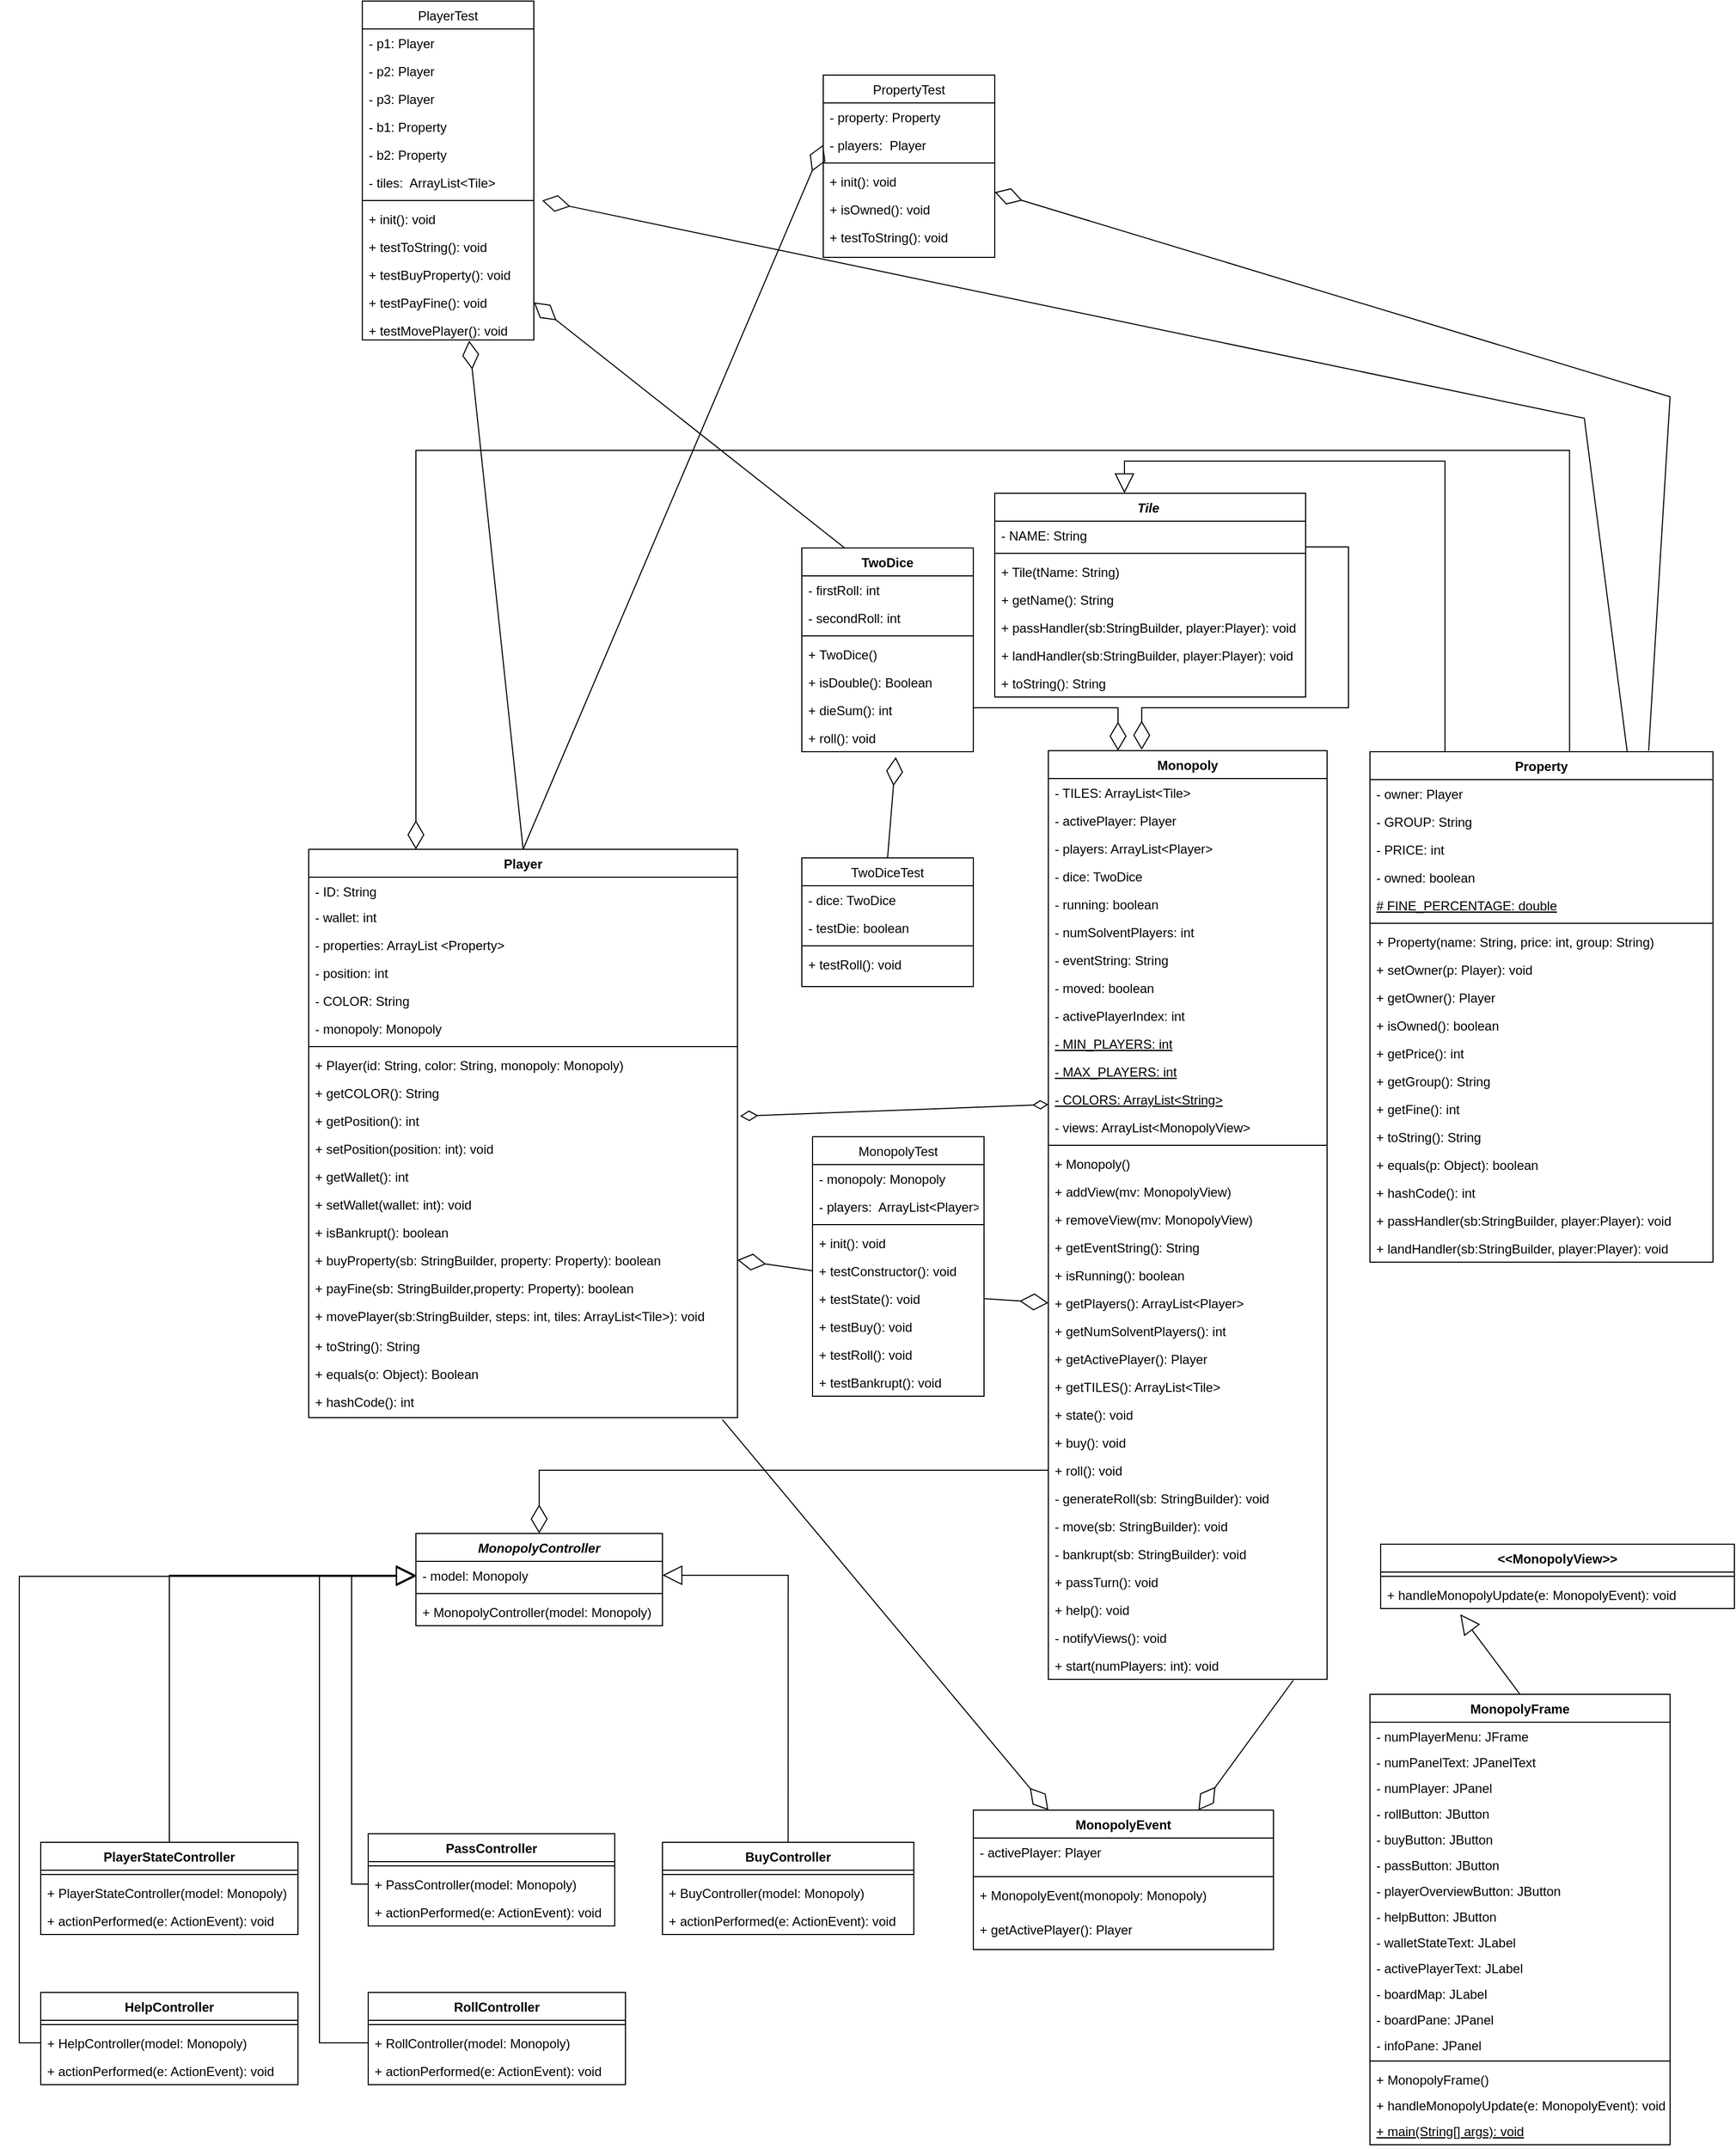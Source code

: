 <mxfile version="15.4.0" type="device"><diagram name="Page-1" id="e7e014a7-5840-1c2e-5031-d8a46d1fe8dd"><mxGraphModel dx="2671" dy="2707" grid="1" gridSize="10" guides="1" tooltips="1" connect="1" arrows="1" fold="1" page="1" pageScale="1" pageWidth="1169" pageHeight="826" background="none" math="0" shadow="0"><root><mxCell id="0"/><mxCell id="1" parent="0"/><mxCell id="EM72AjaU2sy7n-pwyy9N-53" value="Property" style="swimlane;fontStyle=1;align=center;verticalAlign=top;childLayout=stackLayout;horizontal=1;startSize=26;horizontalStack=0;resizeParent=1;resizeParentMax=0;resizeLast=0;collapsible=1;marginBottom=0;" parent="1" vertex="1"><mxGeometry x="110" y="-539" width="320" height="476" as="geometry"/></mxCell><mxCell id="EM72AjaU2sy7n-pwyy9N-74" value="- owner: Player" style="text;strokeColor=none;fillColor=none;align=left;verticalAlign=top;spacingLeft=4;spacingRight=4;overflow=hidden;rotatable=0;points=[[0,0.5],[1,0.5]];portConstraint=eastwest;" parent="EM72AjaU2sy7n-pwyy9N-53" vertex="1"><mxGeometry y="26" width="320" height="26" as="geometry"/></mxCell><mxCell id="EM72AjaU2sy7n-pwyy9N-54" value="- GROUP: String " style="text;strokeColor=none;fillColor=none;align=left;verticalAlign=top;spacingLeft=4;spacingRight=4;overflow=hidden;rotatable=0;points=[[0,0.5],[1,0.5]];portConstraint=eastwest;" parent="EM72AjaU2sy7n-pwyy9N-53" vertex="1"><mxGeometry y="52" width="320" height="26" as="geometry"/></mxCell><mxCell id="EM72AjaU2sy7n-pwyy9N-78" value="- PRICE: int" style="text;strokeColor=none;fillColor=none;align=left;verticalAlign=top;spacingLeft=4;spacingRight=4;overflow=hidden;rotatable=0;points=[[0,0.5],[1,0.5]];portConstraint=eastwest;" parent="EM72AjaU2sy7n-pwyy9N-53" vertex="1"><mxGeometry y="78" width="320" height="26" as="geometry"/></mxCell><mxCell id="EM72AjaU2sy7n-pwyy9N-79" value="- owned: boolean " style="text;strokeColor=none;fillColor=none;align=left;verticalAlign=top;spacingLeft=4;spacingRight=4;overflow=hidden;rotatable=0;points=[[0,0.5],[1,0.5]];portConstraint=eastwest;" parent="EM72AjaU2sy7n-pwyy9N-53" vertex="1"><mxGeometry y="104" width="320" height="26" as="geometry"/></mxCell><mxCell id="N30WsQ9acoEMhQVZ5L9j-1" value="# FINE_PERCENTAGE: double " style="text;strokeColor=none;fillColor=none;align=left;verticalAlign=top;spacingLeft=4;spacingRight=4;overflow=hidden;rotatable=0;points=[[0,0.5],[1,0.5]];portConstraint=eastwest;fontStyle=4" parent="EM72AjaU2sy7n-pwyy9N-53" vertex="1"><mxGeometry y="130" width="320" height="26" as="geometry"/></mxCell><mxCell id="EM72AjaU2sy7n-pwyy9N-55" value="" style="line;strokeWidth=1;fillColor=none;align=left;verticalAlign=middle;spacingTop=-1;spacingLeft=3;spacingRight=3;rotatable=0;labelPosition=right;points=[];portConstraint=eastwest;" parent="EM72AjaU2sy7n-pwyy9N-53" vertex="1"><mxGeometry y="156" width="320" height="8" as="geometry"/></mxCell><mxCell id="EM72AjaU2sy7n-pwyy9N-56" value="+ Property(name: String, price: int, group: String)" style="text;strokeColor=none;fillColor=none;align=left;verticalAlign=top;spacingLeft=4;spacingRight=4;overflow=hidden;rotatable=0;points=[[0,0.5],[1,0.5]];portConstraint=eastwest;" parent="EM72AjaU2sy7n-pwyy9N-53" vertex="1"><mxGeometry y="164" width="320" height="26" as="geometry"/></mxCell><mxCell id="IMgN8uTN7fW-McpS8vzd-9" value="+ setOwner(p: Player): void" style="text;strokeColor=none;fillColor=none;align=left;verticalAlign=top;spacingLeft=4;spacingRight=4;overflow=hidden;rotatable=0;points=[[0,0.5],[1,0.5]];portConstraint=eastwest;" parent="EM72AjaU2sy7n-pwyy9N-53" vertex="1"><mxGeometry y="190" width="320" height="26" as="geometry"/></mxCell><mxCell id="IMgN8uTN7fW-McpS8vzd-10" value="+ getOwner(): Player" style="text;strokeColor=none;fillColor=none;align=left;verticalAlign=top;spacingLeft=4;spacingRight=4;overflow=hidden;rotatable=0;points=[[0,0.5],[1,0.5]];portConstraint=eastwest;" parent="EM72AjaU2sy7n-pwyy9N-53" vertex="1"><mxGeometry y="216" width="320" height="26" as="geometry"/></mxCell><mxCell id="IMgN8uTN7fW-McpS8vzd-11" value="+ isOwned(): boolean" style="text;strokeColor=none;fillColor=none;align=left;verticalAlign=top;spacingLeft=4;spacingRight=4;overflow=hidden;rotatable=0;points=[[0,0.5],[1,0.5]];portConstraint=eastwest;" parent="EM72AjaU2sy7n-pwyy9N-53" vertex="1"><mxGeometry y="242" width="320" height="26" as="geometry"/></mxCell><mxCell id="JooVVZealbyZ0Z5Rt8r6-3" value="+ getPrice(): int" style="text;strokeColor=none;fillColor=none;align=left;verticalAlign=top;spacingLeft=4;spacingRight=4;overflow=hidden;rotatable=0;points=[[0,0.5],[1,0.5]];portConstraint=eastwest;" parent="EM72AjaU2sy7n-pwyy9N-53" vertex="1"><mxGeometry y="268" width="320" height="26" as="geometry"/></mxCell><mxCell id="IMgN8uTN7fW-McpS8vzd-12" value="+ getGroup(): String" style="text;strokeColor=none;fillColor=none;align=left;verticalAlign=top;spacingLeft=4;spacingRight=4;overflow=hidden;rotatable=0;points=[[0,0.5],[1,0.5]];portConstraint=eastwest;" parent="EM72AjaU2sy7n-pwyy9N-53" vertex="1"><mxGeometry y="294" width="320" height="26" as="geometry"/></mxCell><mxCell id="JooVVZealbyZ0Z5Rt8r6-6" value="+ getFine(): int" style="text;strokeColor=none;fillColor=none;align=left;verticalAlign=top;spacingLeft=4;spacingRight=4;overflow=hidden;rotatable=0;points=[[0,0.5],[1,0.5]];portConstraint=eastwest;" parent="EM72AjaU2sy7n-pwyy9N-53" vertex="1"><mxGeometry y="320" width="320" height="26" as="geometry"/></mxCell><mxCell id="N30WsQ9acoEMhQVZ5L9j-2" value="+ toString(): String" style="text;strokeColor=none;fillColor=none;align=left;verticalAlign=top;spacingLeft=4;spacingRight=4;overflow=hidden;rotatable=0;points=[[0,0.5],[1,0.5]];portConstraint=eastwest;" parent="EM72AjaU2sy7n-pwyy9N-53" vertex="1"><mxGeometry y="346" width="320" height="26" as="geometry"/></mxCell><mxCell id="JooVVZealbyZ0Z5Rt8r6-4" value="+ equals(p: Object): boolean" style="text;strokeColor=none;fillColor=none;align=left;verticalAlign=top;spacingLeft=4;spacingRight=4;overflow=hidden;rotatable=0;points=[[0,0.5],[1,0.5]];portConstraint=eastwest;" parent="EM72AjaU2sy7n-pwyy9N-53" vertex="1"><mxGeometry y="372" width="320" height="26" as="geometry"/></mxCell><mxCell id="JooVVZealbyZ0Z5Rt8r6-5" value="+ hashCode(): int" style="text;strokeColor=none;fillColor=none;align=left;verticalAlign=top;spacingLeft=4;spacingRight=4;overflow=hidden;rotatable=0;points=[[0,0.5],[1,0.5]];portConstraint=eastwest;" parent="EM72AjaU2sy7n-pwyy9N-53" vertex="1"><mxGeometry y="398" width="320" height="26" as="geometry"/></mxCell><mxCell id="FCVhl_fGQq9uZhd6IRcU-5" value="+ passHandler(sb:StringBuilder, player:Player): void" style="text;strokeColor=none;fillColor=none;align=left;verticalAlign=top;spacingLeft=4;spacingRight=4;overflow=hidden;rotatable=0;points=[[0,0.5],[1,0.5]];portConstraint=eastwest;" parent="EM72AjaU2sy7n-pwyy9N-53" vertex="1"><mxGeometry y="424" width="320" height="26" as="geometry"/></mxCell><mxCell id="FCVhl_fGQq9uZhd6IRcU-6" value="+ landHandler(sb:StringBuilder, player:Player): void" style="text;strokeColor=none;fillColor=none;align=left;verticalAlign=top;spacingLeft=4;spacingRight=4;overflow=hidden;rotatable=0;points=[[0,0.5],[1,0.5]];portConstraint=eastwest;" parent="EM72AjaU2sy7n-pwyy9N-53" vertex="1"><mxGeometry y="450" width="320" height="26" as="geometry"/></mxCell><mxCell id="EM72AjaU2sy7n-pwyy9N-61" value="Player" style="swimlane;fontStyle=1;align=center;verticalAlign=top;childLayout=stackLayout;horizontal=1;startSize=26;horizontalStack=0;resizeParent=1;resizeParentMax=0;resizeLast=0;collapsible=1;marginBottom=0;" parent="1" vertex="1"><mxGeometry x="-880" y="-448" width="400" height="530" as="geometry"/></mxCell><mxCell id="IMgN8uTN7fW-McpS8vzd-6" value="- ID: String" style="text;strokeColor=none;fillColor=none;align=left;verticalAlign=top;spacingLeft=4;spacingRight=4;overflow=hidden;rotatable=0;points=[[0,0.5],[1,0.5]];portConstraint=eastwest;" parent="EM72AjaU2sy7n-pwyy9N-61" vertex="1"><mxGeometry y="26" width="400" height="24" as="geometry"/></mxCell><mxCell id="EM72AjaU2sy7n-pwyy9N-62" value="- wallet: int" style="text;strokeColor=none;fillColor=none;align=left;verticalAlign=top;spacingLeft=4;spacingRight=4;overflow=hidden;rotatable=0;points=[[0,0.5],[1,0.5]];portConstraint=eastwest;" parent="EM72AjaU2sy7n-pwyy9N-61" vertex="1"><mxGeometry y="50" width="400" height="26" as="geometry"/></mxCell><mxCell id="EM72AjaU2sy7n-pwyy9N-73" value="- properties: ArrayList &lt;Property&gt;" style="text;strokeColor=none;fillColor=none;align=left;verticalAlign=top;spacingLeft=4;spacingRight=4;overflow=hidden;rotatable=0;points=[[0,0.5],[1,0.5]];portConstraint=eastwest;" parent="EM72AjaU2sy7n-pwyy9N-61" vertex="1"><mxGeometry y="76" width="400" height="26" as="geometry"/></mxCell><mxCell id="EM72AjaU2sy7n-pwyy9N-75" value="- position: int" style="text;strokeColor=none;fillColor=none;align=left;verticalAlign=top;spacingLeft=4;spacingRight=4;overflow=hidden;rotatable=0;points=[[0,0.5],[1,0.5]];portConstraint=eastwest;" parent="EM72AjaU2sy7n-pwyy9N-61" vertex="1"><mxGeometry y="102" width="400" height="26" as="geometry"/></mxCell><mxCell id="BKfz9VY1O3jqBvLPrQiQ-1" value="- COLOR: String" style="text;strokeColor=none;fillColor=none;align=left;verticalAlign=top;spacingLeft=4;spacingRight=4;overflow=hidden;rotatable=0;points=[[0,0.5],[1,0.5]];portConstraint=eastwest;" vertex="1" parent="EM72AjaU2sy7n-pwyy9N-61"><mxGeometry y="128" width="400" height="26" as="geometry"/></mxCell><mxCell id="EM72AjaU2sy7n-pwyy9N-76" value="- monopoly: Monopoly" style="text;strokeColor=none;fillColor=none;align=left;verticalAlign=top;spacingLeft=4;spacingRight=4;overflow=hidden;rotatable=0;points=[[0,0.5],[1,0.5]];portConstraint=eastwest;" parent="EM72AjaU2sy7n-pwyy9N-61" vertex="1"><mxGeometry y="154" width="400" height="26" as="geometry"/></mxCell><mxCell id="EM72AjaU2sy7n-pwyy9N-63" value="" style="line;strokeWidth=1;fillColor=none;align=left;verticalAlign=middle;spacingTop=-1;spacingLeft=3;spacingRight=3;rotatable=0;labelPosition=right;points=[];portConstraint=eastwest;" parent="EM72AjaU2sy7n-pwyy9N-61" vertex="1"><mxGeometry y="180" width="400" height="8" as="geometry"/></mxCell><mxCell id="IMgN8uTN7fW-McpS8vzd-5" value="+ Player(id: String, color: String, monopoly: Monopoly)" style="text;strokeColor=none;fillColor=none;align=left;verticalAlign=top;spacingLeft=4;spacingRight=4;overflow=hidden;rotatable=0;points=[[0,0.5],[1,0.5]];portConstraint=eastwest;" parent="EM72AjaU2sy7n-pwyy9N-61" vertex="1"><mxGeometry y="188" width="400" height="26" as="geometry"/></mxCell><mxCell id="JooVVZealbyZ0Z5Rt8r6-2" value="+ getCOLOR(): String" style="text;strokeColor=none;fillColor=none;align=left;verticalAlign=top;spacingLeft=4;spacingRight=4;overflow=hidden;rotatable=0;points=[[0,0.5],[1,0.5]];portConstraint=eastwest;" parent="EM72AjaU2sy7n-pwyy9N-61" vertex="1"><mxGeometry y="214" width="400" height="26" as="geometry"/></mxCell><mxCell id="EM72AjaU2sy7n-pwyy9N-64" value="+ getPosition(): int" style="text;strokeColor=none;fillColor=none;align=left;verticalAlign=top;spacingLeft=4;spacingRight=4;overflow=hidden;rotatable=0;points=[[0,0.5],[1,0.5]];portConstraint=eastwest;" parent="EM72AjaU2sy7n-pwyy9N-61" vertex="1"><mxGeometry y="240" width="400" height="26" as="geometry"/></mxCell><mxCell id="IMgN8uTN7fW-McpS8vzd-1" value="+ setPosition(position: int): void" style="text;strokeColor=none;fillColor=none;align=left;verticalAlign=top;spacingLeft=4;spacingRight=4;overflow=hidden;rotatable=0;points=[[0,0.5],[1,0.5]];portConstraint=eastwest;" parent="EM72AjaU2sy7n-pwyy9N-61" vertex="1"><mxGeometry y="266" width="400" height="26" as="geometry"/></mxCell><mxCell id="IMgN8uTN7fW-McpS8vzd-3" value="+ getWallet(): int" style="text;strokeColor=none;fillColor=none;align=left;verticalAlign=top;spacingLeft=4;spacingRight=4;overflow=hidden;rotatable=0;points=[[0,0.5],[1,0.5]];portConstraint=eastwest;" parent="EM72AjaU2sy7n-pwyy9N-61" vertex="1"><mxGeometry y="292" width="400" height="26" as="geometry"/></mxCell><mxCell id="BKfz9VY1O3jqBvLPrQiQ-2" value="+ setWallet(wallet: int): void" style="text;strokeColor=none;fillColor=none;align=left;verticalAlign=top;spacingLeft=4;spacingRight=4;overflow=hidden;rotatable=0;points=[[0,0.5],[1,0.5]];portConstraint=eastwest;" vertex="1" parent="EM72AjaU2sy7n-pwyy9N-61"><mxGeometry y="318" width="400" height="26" as="geometry"/></mxCell><mxCell id="IMgN8uTN7fW-McpS8vzd-4" value="+ isBankrupt(): boolean" style="text;strokeColor=none;fillColor=none;align=left;verticalAlign=top;spacingLeft=4;spacingRight=4;overflow=hidden;rotatable=0;points=[[0,0.5],[1,0.5]];portConstraint=eastwest;" parent="EM72AjaU2sy7n-pwyy9N-61" vertex="1"><mxGeometry y="344" width="400" height="26" as="geometry"/></mxCell><mxCell id="zANWXnVyaxqOJF6LD5yV-1" value="+ buyProperty(sb: StringBuilder, property: Property): boolean" style="text;strokeColor=none;fillColor=none;align=left;verticalAlign=top;spacingLeft=4;spacingRight=4;overflow=hidden;rotatable=0;points=[[0,0.5],[1,0.5]];portConstraint=eastwest;" parent="EM72AjaU2sy7n-pwyy9N-61" vertex="1"><mxGeometry y="370" width="400" height="26" as="geometry"/></mxCell><mxCell id="zANWXnVyaxqOJF6LD5yV-3" value="+ payFine(sb: StringBuilder,property: Property): boolean" style="text;strokeColor=none;fillColor=none;align=left;verticalAlign=top;spacingLeft=4;spacingRight=4;overflow=hidden;rotatable=0;points=[[0,0.5],[1,0.5]];portConstraint=eastwest;" parent="EM72AjaU2sy7n-pwyy9N-61" vertex="1"><mxGeometry y="396" width="400" height="26" as="geometry"/></mxCell><mxCell id="zANWXnVyaxqOJF6LD5yV-2" value="+ movePlayer(sb:StringBuilder, steps: int, tiles: ArrayList&lt;Tile&gt;): void" style="text;strokeColor=none;fillColor=none;align=left;verticalAlign=top;spacingLeft=4;spacingRight=4;overflow=hidden;rotatable=0;points=[[0,0.5],[1,0.5]];portConstraint=eastwest;" parent="EM72AjaU2sy7n-pwyy9N-61" vertex="1"><mxGeometry y="422" width="400" height="28" as="geometry"/></mxCell><mxCell id="N30WsQ9acoEMhQVZ5L9j-3" value="+ toString(): String" style="text;strokeColor=none;fillColor=none;align=left;verticalAlign=top;spacingLeft=4;spacingRight=4;overflow=hidden;rotatable=0;points=[[0,0.5],[1,0.5]];portConstraint=eastwest;" parent="EM72AjaU2sy7n-pwyy9N-61" vertex="1"><mxGeometry y="450" width="400" height="26" as="geometry"/></mxCell><mxCell id="4h2WLXiA47cRPoIaFrKo-1" value="+ equals(o: Object): Boolean" style="text;strokeColor=none;fillColor=none;align=left;verticalAlign=top;spacingLeft=4;spacingRight=4;overflow=hidden;rotatable=0;points=[[0,0.5],[1,0.5]];portConstraint=eastwest;" parent="EM72AjaU2sy7n-pwyy9N-61" vertex="1"><mxGeometry y="476" width="400" height="26" as="geometry"/></mxCell><mxCell id="4h2WLXiA47cRPoIaFrKo-2" value="+ hashCode(): int" style="text;strokeColor=none;fillColor=none;align=left;verticalAlign=top;spacingLeft=4;spacingRight=4;overflow=hidden;rotatable=0;points=[[0,0.5],[1,0.5]];portConstraint=eastwest;" parent="EM72AjaU2sy7n-pwyy9N-61" vertex="1"><mxGeometry y="502" width="400" height="28" as="geometry"/></mxCell><mxCell id="EM72AjaU2sy7n-pwyy9N-65" value="Tile " style="swimlane;fontStyle=3;align=center;verticalAlign=top;childLayout=stackLayout;horizontal=1;startSize=26;horizontalStack=0;resizeParent=1;resizeParentMax=0;resizeLast=0;collapsible=1;marginBottom=0;" parent="1" vertex="1"><mxGeometry x="-240" y="-780" width="290" height="190" as="geometry"/></mxCell><mxCell id="EM72AjaU2sy7n-pwyy9N-66" value="- NAME: String " style="text;strokeColor=none;fillColor=none;align=left;verticalAlign=top;spacingLeft=4;spacingRight=4;overflow=hidden;rotatable=0;points=[[0,0.5],[1,0.5]];portConstraint=eastwest;" parent="EM72AjaU2sy7n-pwyy9N-65" vertex="1"><mxGeometry y="26" width="290" height="26" as="geometry"/></mxCell><mxCell id="EM72AjaU2sy7n-pwyy9N-67" value="" style="line;strokeWidth=1;fillColor=none;align=left;verticalAlign=middle;spacingTop=-1;spacingLeft=3;spacingRight=3;rotatable=0;labelPosition=right;points=[];portConstraint=eastwest;" parent="EM72AjaU2sy7n-pwyy9N-65" vertex="1"><mxGeometry y="52" width="290" height="8" as="geometry"/></mxCell><mxCell id="EM72AjaU2sy7n-pwyy9N-68" value="+ Tile(tName: String)" style="text;strokeColor=none;fillColor=none;align=left;verticalAlign=top;spacingLeft=4;spacingRight=4;overflow=hidden;rotatable=0;points=[[0,0.5],[1,0.5]];portConstraint=eastwest;" parent="EM72AjaU2sy7n-pwyy9N-65" vertex="1"><mxGeometry y="60" width="290" height="26" as="geometry"/></mxCell><mxCell id="JooVVZealbyZ0Z5Rt8r6-1" value="+ getName(): String" style="text;strokeColor=none;fillColor=none;align=left;verticalAlign=top;spacingLeft=4;spacingRight=4;overflow=hidden;rotatable=0;points=[[0,0.5],[1,0.5]];portConstraint=eastwest;" parent="EM72AjaU2sy7n-pwyy9N-65" vertex="1"><mxGeometry y="86" width="290" height="26" as="geometry"/></mxCell><mxCell id="FCVhl_fGQq9uZhd6IRcU-1" value="+ passHandler(sb:StringBuilder, player:Player): void" style="text;strokeColor=none;fillColor=none;align=left;verticalAlign=top;spacingLeft=4;spacingRight=4;overflow=hidden;rotatable=0;points=[[0,0.5],[1,0.5]];portConstraint=eastwest;" parent="EM72AjaU2sy7n-pwyy9N-65" vertex="1"><mxGeometry y="112" width="290" height="26" as="geometry"/></mxCell><mxCell id="FCVhl_fGQq9uZhd6IRcU-4" value="+ landHandler(sb:StringBuilder, player:Player): void" style="text;strokeColor=none;fillColor=none;align=left;verticalAlign=top;spacingLeft=4;spacingRight=4;overflow=hidden;rotatable=0;points=[[0,0.5],[1,0.5]];portConstraint=eastwest;" parent="EM72AjaU2sy7n-pwyy9N-65" vertex="1"><mxGeometry y="138" width="290" height="26" as="geometry"/></mxCell><mxCell id="FCVhl_fGQq9uZhd6IRcU-7" value="+ toString(): String " style="text;strokeColor=none;fillColor=none;align=left;verticalAlign=top;spacingLeft=4;spacingRight=4;overflow=hidden;rotatable=0;points=[[0,0.5],[1,0.5]];portConstraint=eastwest;" parent="EM72AjaU2sy7n-pwyy9N-65" vertex="1"><mxGeometry y="164" width="290" height="26" as="geometry"/></mxCell><mxCell id="EM72AjaU2sy7n-pwyy9N-69" value="Monopoly" style="swimlane;fontStyle=1;align=center;verticalAlign=top;childLayout=stackLayout;horizontal=1;startSize=26;horizontalStack=0;resizeParent=1;resizeParentMax=0;resizeLast=0;collapsible=1;marginBottom=0;" parent="1" vertex="1"><mxGeometry x="-190" y="-540" width="260" height="866" as="geometry"/></mxCell><mxCell id="EM72AjaU2sy7n-pwyy9N-70" value="- TILES: ArrayList&lt;Tile&gt;" style="text;strokeColor=none;fillColor=none;align=left;verticalAlign=top;spacingLeft=4;spacingRight=4;overflow=hidden;rotatable=0;points=[[0,0.5],[1,0.5]];portConstraint=eastwest;" parent="EM72AjaU2sy7n-pwyy9N-69" vertex="1"><mxGeometry y="26" width="260" height="26" as="geometry"/></mxCell><mxCell id="EM72AjaU2sy7n-pwyy9N-80" value="- activePlayer: Player" style="text;strokeColor=none;fillColor=none;align=left;verticalAlign=top;spacingLeft=4;spacingRight=4;overflow=hidden;rotatable=0;points=[[0,0.5],[1,0.5]];portConstraint=eastwest;" parent="EM72AjaU2sy7n-pwyy9N-69" vertex="1"><mxGeometry y="52" width="260" height="26" as="geometry"/></mxCell><mxCell id="EM72AjaU2sy7n-pwyy9N-81" value="- players: ArrayList&lt;Player&gt;" style="text;strokeColor=none;fillColor=none;align=left;verticalAlign=top;spacingLeft=4;spacingRight=4;overflow=hidden;rotatable=0;points=[[0,0.5],[1,0.5]];portConstraint=eastwest;" parent="EM72AjaU2sy7n-pwyy9N-69" vertex="1"><mxGeometry y="78" width="260" height="26" as="geometry"/></mxCell><mxCell id="IMgN8uTN7fW-McpS8vzd-31" value="- dice: TwoDice" style="text;strokeColor=none;fillColor=none;align=left;verticalAlign=top;spacingLeft=4;spacingRight=4;overflow=hidden;rotatable=0;points=[[0,0.5],[1,0.5]];portConstraint=eastwest;" parent="EM72AjaU2sy7n-pwyy9N-69" vertex="1"><mxGeometry y="104" width="260" height="26" as="geometry"/></mxCell><mxCell id="epe_lLKA7siihyfRvnYq-1" value="- running: boolean" style="text;strokeColor=none;fillColor=none;align=left;verticalAlign=top;spacingLeft=4;spacingRight=4;overflow=hidden;rotatable=0;points=[[0,0.5],[1,0.5]];portConstraint=eastwest;" parent="EM72AjaU2sy7n-pwyy9N-69" vertex="1"><mxGeometry y="130" width="260" height="26" as="geometry"/></mxCell><mxCell id="THaOweWHr_l5ELcjlmVu-2" value="- numSolventPlayers: int" style="text;strokeColor=none;fillColor=none;align=left;verticalAlign=top;spacingLeft=4;spacingRight=4;overflow=hidden;rotatable=0;points=[[0,0.5],[1,0.5]];portConstraint=eastwest;" parent="EM72AjaU2sy7n-pwyy9N-69" vertex="1"><mxGeometry y="156" width="260" height="26" as="geometry"/></mxCell><mxCell id="Yo1cIwcdeUeHB6S3fQsd-7" value="- eventString: String" style="text;strokeColor=none;fillColor=none;align=left;verticalAlign=top;spacingLeft=4;spacingRight=4;overflow=hidden;rotatable=0;points=[[0,0.5],[1,0.5]];portConstraint=eastwest;" parent="EM72AjaU2sy7n-pwyy9N-69" vertex="1"><mxGeometry y="182" width="260" height="26" as="geometry"/></mxCell><mxCell id="Yo1cIwcdeUeHB6S3fQsd-1" value="- moved: boolean" style="text;strokeColor=none;fillColor=none;align=left;verticalAlign=top;spacingLeft=4;spacingRight=4;overflow=hidden;rotatable=0;points=[[0,0.5],[1,0.5]];portConstraint=eastwest;" parent="EM72AjaU2sy7n-pwyy9N-69" vertex="1"><mxGeometry y="208" width="260" height="26" as="geometry"/></mxCell><mxCell id="epe_lLKA7siihyfRvnYq-2" value="- activePlayerIndex: int" style="text;strokeColor=none;fillColor=none;align=left;verticalAlign=top;spacingLeft=4;spacingRight=4;overflow=hidden;rotatable=0;points=[[0,0.5],[1,0.5]];portConstraint=eastwest;" parent="EM72AjaU2sy7n-pwyy9N-69" vertex="1"><mxGeometry y="234" width="260" height="26" as="geometry"/></mxCell><mxCell id="JMdItCINJrqS7sDmstyB-1" value="- MIN_PLAYERS: int" style="text;strokeColor=none;fillColor=none;align=left;verticalAlign=top;spacingLeft=4;spacingRight=4;overflow=hidden;rotatable=0;points=[[0,0.5],[1,0.5]];portConstraint=eastwest;fontStyle=4" parent="EM72AjaU2sy7n-pwyy9N-69" vertex="1"><mxGeometry y="260" width="260" height="26" as="geometry"/></mxCell><mxCell id="JMdItCINJrqS7sDmstyB-2" value="- MAX_PLAYERS: int" style="text;strokeColor=none;fillColor=none;align=left;verticalAlign=top;spacingLeft=4;spacingRight=4;overflow=hidden;rotatable=0;points=[[0,0.5],[1,0.5]];portConstraint=eastwest;fontStyle=4" parent="EM72AjaU2sy7n-pwyy9N-69" vertex="1"><mxGeometry y="286" width="260" height="26" as="geometry"/></mxCell><mxCell id="JMdItCINJrqS7sDmstyB-3" value="- COLORS: ArrayList&lt;String&gt;" style="text;strokeColor=none;fillColor=none;align=left;verticalAlign=top;spacingLeft=4;spacingRight=4;overflow=hidden;rotatable=0;points=[[0,0.5],[1,0.5]];portConstraint=eastwest;fontStyle=4" parent="EM72AjaU2sy7n-pwyy9N-69" vertex="1"><mxGeometry y="312" width="260" height="26" as="geometry"/></mxCell><mxCell id="OhJtrnrphU40GhSq5ir--22" value="- views: ArrayList&lt;MonopolyView&gt;" style="text;strokeColor=none;fillColor=none;align=left;verticalAlign=top;spacingLeft=4;spacingRight=4;overflow=hidden;rotatable=0;points=[[0,0.5],[1,0.5]];portConstraint=eastwest;fontStyle=0" parent="EM72AjaU2sy7n-pwyy9N-69" vertex="1"><mxGeometry y="338" width="260" height="26" as="geometry"/></mxCell><mxCell id="EM72AjaU2sy7n-pwyy9N-71" value="" style="line;strokeWidth=1;fillColor=none;align=left;verticalAlign=middle;spacingTop=-1;spacingLeft=3;spacingRight=3;rotatable=0;labelPosition=right;points=[];portConstraint=eastwest;" parent="EM72AjaU2sy7n-pwyy9N-69" vertex="1"><mxGeometry y="364" width="260" height="8" as="geometry"/></mxCell><mxCell id="EM72AjaU2sy7n-pwyy9N-72" value="+ Monopoly()" style="text;strokeColor=none;fillColor=none;align=left;verticalAlign=top;spacingLeft=4;spacingRight=4;overflow=hidden;rotatable=0;points=[[0,0.5],[1,0.5]];portConstraint=eastwest;" parent="EM72AjaU2sy7n-pwyy9N-69" vertex="1"><mxGeometry y="372" width="260" height="26" as="geometry"/></mxCell><mxCell id="Yo1cIwcdeUeHB6S3fQsd-4" value="+ addView(mv: MonopolyView)" style="text;strokeColor=none;fillColor=none;align=left;verticalAlign=top;spacingLeft=4;spacingRight=4;overflow=hidden;rotatable=0;points=[[0,0.5],[1,0.5]];portConstraint=eastwest;" parent="EM72AjaU2sy7n-pwyy9N-69" vertex="1"><mxGeometry y="398" width="260" height="26" as="geometry"/></mxCell><mxCell id="Yo1cIwcdeUeHB6S3fQsd-5" value="+ removeView(mv: MonopolyView)" style="text;strokeColor=none;fillColor=none;align=left;verticalAlign=top;spacingLeft=4;spacingRight=4;overflow=hidden;rotatable=0;points=[[0,0.5],[1,0.5]];portConstraint=eastwest;" parent="EM72AjaU2sy7n-pwyy9N-69" vertex="1"><mxGeometry y="424" width="260" height="26" as="geometry"/></mxCell><mxCell id="Yo1cIwcdeUeHB6S3fQsd-6" value="+ getEventString(): String" style="text;strokeColor=none;fillColor=none;align=left;verticalAlign=top;spacingLeft=4;spacingRight=4;overflow=hidden;rotatable=0;points=[[0,0.5],[1,0.5]];portConstraint=eastwest;" parent="EM72AjaU2sy7n-pwyy9N-69" vertex="1"><mxGeometry y="450" width="260" height="26" as="geometry"/></mxCell><mxCell id="Yo1cIwcdeUeHB6S3fQsd-8" value="+ isRunning(): boolean" style="text;strokeColor=none;fillColor=none;align=left;verticalAlign=top;spacingLeft=4;spacingRight=4;overflow=hidden;rotatable=0;points=[[0,0.5],[1,0.5]];portConstraint=eastwest;" parent="EM72AjaU2sy7n-pwyy9N-69" vertex="1"><mxGeometry y="476" width="260" height="26" as="geometry"/></mxCell><mxCell id="Yo1cIwcdeUeHB6S3fQsd-9" value="+ getPlayers(): ArrayList&lt;Player&gt;" style="text;strokeColor=none;fillColor=none;align=left;verticalAlign=top;spacingLeft=4;spacingRight=4;overflow=hidden;rotatable=0;points=[[0,0.5],[1,0.5]];portConstraint=eastwest;" parent="EM72AjaU2sy7n-pwyy9N-69" vertex="1"><mxGeometry y="502" width="260" height="26" as="geometry"/></mxCell><mxCell id="Yo1cIwcdeUeHB6S3fQsd-10" value="+ getNumSolventPlayers(): int" style="text;strokeColor=none;fillColor=none;align=left;verticalAlign=top;spacingLeft=4;spacingRight=4;overflow=hidden;rotatable=0;points=[[0,0.5],[1,0.5]];portConstraint=eastwest;" parent="EM72AjaU2sy7n-pwyy9N-69" vertex="1"><mxGeometry y="528" width="260" height="26" as="geometry"/></mxCell><mxCell id="Yo1cIwcdeUeHB6S3fQsd-11" value="+ getActivePlayer(): Player" style="text;strokeColor=none;fillColor=none;align=left;verticalAlign=top;spacingLeft=4;spacingRight=4;overflow=hidden;rotatable=0;points=[[0,0.5],[1,0.5]];portConstraint=eastwest;" parent="EM72AjaU2sy7n-pwyy9N-69" vertex="1"><mxGeometry y="554" width="260" height="26" as="geometry"/></mxCell><mxCell id="Yo1cIwcdeUeHB6S3fQsd-12" value="+ getTILES(): ArrayList&lt;Tile&gt;" style="text;strokeColor=none;fillColor=none;align=left;verticalAlign=top;spacingLeft=4;spacingRight=4;overflow=hidden;rotatable=0;points=[[0,0.5],[1,0.5]];portConstraint=eastwest;" parent="EM72AjaU2sy7n-pwyy9N-69" vertex="1"><mxGeometry y="580" width="260" height="26" as="geometry"/></mxCell><mxCell id="THaOweWHr_l5ELcjlmVu-1" value="+ state(): void" style="text;strokeColor=none;fillColor=none;align=left;verticalAlign=top;spacingLeft=4;spacingRight=4;overflow=hidden;rotatable=0;points=[[0,0.5],[1,0.5]];portConstraint=eastwest;" parent="EM72AjaU2sy7n-pwyy9N-69" vertex="1"><mxGeometry y="606" width="260" height="26" as="geometry"/></mxCell><mxCell id="IMgN8uTN7fW-McpS8vzd-14" value="+ buy(): void" style="text;strokeColor=none;fillColor=none;align=left;verticalAlign=top;spacingLeft=4;spacingRight=4;overflow=hidden;rotatable=0;points=[[0,0.5],[1,0.5]];portConstraint=eastwest;" parent="EM72AjaU2sy7n-pwyy9N-69" vertex="1"><mxGeometry y="632" width="260" height="26" as="geometry"/></mxCell><mxCell id="IMgN8uTN7fW-McpS8vzd-18" value="+ roll(): void " style="text;strokeColor=none;fillColor=none;align=left;verticalAlign=top;spacingLeft=4;spacingRight=4;overflow=hidden;rotatable=0;points=[[0,0.5],[1,0.5]];portConstraint=eastwest;" parent="EM72AjaU2sy7n-pwyy9N-69" vertex="1"><mxGeometry y="658" width="260" height="26" as="geometry"/></mxCell><mxCell id="Yo1cIwcdeUeHB6S3fQsd-14" value="- generateRoll(sb: StringBuilder): void " style="text;strokeColor=none;fillColor=none;align=left;verticalAlign=top;spacingLeft=4;spacingRight=4;overflow=hidden;rotatable=0;points=[[0,0.5],[1,0.5]];portConstraint=eastwest;" parent="EM72AjaU2sy7n-pwyy9N-69" vertex="1"><mxGeometry y="684" width="260" height="26" as="geometry"/></mxCell><mxCell id="IMgN8uTN7fW-McpS8vzd-19" value="- move(sb: StringBuilder): void" style="text;strokeColor=none;fillColor=none;align=left;verticalAlign=top;spacingLeft=4;spacingRight=4;overflow=hidden;rotatable=0;points=[[0,0.5],[1,0.5]];portConstraint=eastwest;" parent="EM72AjaU2sy7n-pwyy9N-69" vertex="1"><mxGeometry y="710" width="260" height="26" as="geometry"/></mxCell><mxCell id="epe_lLKA7siihyfRvnYq-3" value="- bankrupt(sb: StringBuilder): void" style="text;strokeColor=none;fillColor=none;align=left;verticalAlign=top;spacingLeft=4;spacingRight=4;overflow=hidden;rotatable=0;points=[[0,0.5],[1,0.5]];portConstraint=eastwest;" parent="EM72AjaU2sy7n-pwyy9N-69" vertex="1"><mxGeometry y="736" width="260" height="26" as="geometry"/></mxCell><mxCell id="IMgN8uTN7fW-McpS8vzd-17" value="+ passTurn(): void " style="text;strokeColor=none;fillColor=none;align=left;verticalAlign=top;spacingLeft=4;spacingRight=4;overflow=hidden;rotatable=0;points=[[0,0.5],[1,0.5]];portConstraint=eastwest;" parent="EM72AjaU2sy7n-pwyy9N-69" vertex="1"><mxGeometry y="762" width="260" height="26" as="geometry"/></mxCell><mxCell id="Yo1cIwcdeUeHB6S3fQsd-13" value="+ help(): void " style="text;strokeColor=none;fillColor=none;align=left;verticalAlign=top;spacingLeft=4;spacingRight=4;overflow=hidden;rotatable=0;points=[[0,0.5],[1,0.5]];portConstraint=eastwest;" parent="EM72AjaU2sy7n-pwyy9N-69" vertex="1"><mxGeometry y="788" width="260" height="26" as="geometry"/></mxCell><mxCell id="OhJtrnrphU40GhSq5ir--28" value="- notifyViews(): void" style="text;strokeColor=none;fillColor=none;align=left;verticalAlign=top;spacingLeft=4;spacingRight=4;overflow=hidden;rotatable=0;points=[[0,0.5],[1,0.5]];portConstraint=eastwest;" parent="EM72AjaU2sy7n-pwyy9N-69" vertex="1"><mxGeometry y="814" width="260" height="26" as="geometry"/></mxCell><mxCell id="IMgN8uTN7fW-McpS8vzd-13" value="+ start(numPlayers: int): void" style="text;strokeColor=none;fillColor=none;align=left;verticalAlign=top;spacingLeft=4;spacingRight=4;overflow=hidden;rotatable=0;points=[[0,0.5],[1,0.5]];portConstraint=eastwest;" parent="EM72AjaU2sy7n-pwyy9N-69" vertex="1"><mxGeometry y="840" width="260" height="26" as="geometry"/></mxCell><mxCell id="IMgN8uTN7fW-McpS8vzd-20" value="TwoDice" style="swimlane;fontStyle=1;align=center;verticalAlign=top;childLayout=stackLayout;horizontal=1;startSize=26;horizontalStack=0;resizeParent=1;resizeParentMax=0;resizeLast=0;collapsible=1;marginBottom=0;" parent="1" vertex="1"><mxGeometry x="-420" y="-729" width="160" height="190" as="geometry"/></mxCell><mxCell id="IMgN8uTN7fW-McpS8vzd-21" value="- firstRoll: int&#10;" style="text;strokeColor=none;fillColor=none;align=left;verticalAlign=top;spacingLeft=4;spacingRight=4;overflow=hidden;rotatable=0;points=[[0,0.5],[1,0.5]];portConstraint=eastwest;" parent="IMgN8uTN7fW-McpS8vzd-20" vertex="1"><mxGeometry y="26" width="160" height="26" as="geometry"/></mxCell><mxCell id="IMgN8uTN7fW-McpS8vzd-28" value="- secondRoll: int&#10;" style="text;strokeColor=none;fillColor=none;align=left;verticalAlign=top;spacingLeft=4;spacingRight=4;overflow=hidden;rotatable=0;points=[[0,0.5],[1,0.5]];portConstraint=eastwest;" parent="IMgN8uTN7fW-McpS8vzd-20" vertex="1"><mxGeometry y="52" width="160" height="26" as="geometry"/></mxCell><mxCell id="IMgN8uTN7fW-McpS8vzd-22" value="" style="line;strokeWidth=1;fillColor=none;align=left;verticalAlign=middle;spacingTop=-1;spacingLeft=3;spacingRight=3;rotatable=0;labelPosition=right;points=[];portConstraint=eastwest;" parent="IMgN8uTN7fW-McpS8vzd-20" vertex="1"><mxGeometry y="78" width="160" height="8" as="geometry"/></mxCell><mxCell id="IMgN8uTN7fW-McpS8vzd-23" value="+ TwoDice()" style="text;strokeColor=none;fillColor=none;align=left;verticalAlign=top;spacingLeft=4;spacingRight=4;overflow=hidden;rotatable=0;points=[[0,0.5],[1,0.5]];portConstraint=eastwest;fontStyle=0" parent="IMgN8uTN7fW-McpS8vzd-20" vertex="1"><mxGeometry y="86" width="160" height="26" as="geometry"/></mxCell><mxCell id="IMgN8uTN7fW-McpS8vzd-29" value="+ isDouble(): Boolean" style="text;strokeColor=none;fillColor=none;align=left;verticalAlign=top;spacingLeft=4;spacingRight=4;overflow=hidden;rotatable=0;points=[[0,0.5],[1,0.5]];portConstraint=eastwest;" parent="IMgN8uTN7fW-McpS8vzd-20" vertex="1"><mxGeometry y="112" width="160" height="26" as="geometry"/></mxCell><mxCell id="IMgN8uTN7fW-McpS8vzd-25" value="+ dieSum(): int" style="text;strokeColor=none;fillColor=none;align=left;verticalAlign=top;spacingLeft=4;spacingRight=4;overflow=hidden;rotatable=0;points=[[0,0.5],[1,0.5]];portConstraint=eastwest;" parent="IMgN8uTN7fW-McpS8vzd-20" vertex="1"><mxGeometry y="138" width="160" height="26" as="geometry"/></mxCell><mxCell id="IMgN8uTN7fW-McpS8vzd-30" value="+ roll(): void" style="text;strokeColor=none;fillColor=none;align=left;verticalAlign=top;spacingLeft=4;spacingRight=4;overflow=hidden;rotatable=0;points=[[0,0.5],[1,0.5]];portConstraint=eastwest;" parent="IMgN8uTN7fW-McpS8vzd-20" vertex="1"><mxGeometry y="164" width="160" height="26" as="geometry"/></mxCell><mxCell id="IMgN8uTN7fW-McpS8vzd-33" value="" style="endArrow=block;endSize=16;endFill=0;html=1;rounded=0;edgeStyle=orthogonalEdgeStyle;exitX=0.25;exitY=0;exitDx=0;exitDy=0;" parent="1" source="EM72AjaU2sy7n-pwyy9N-53" edge="1"><mxGeometry width="160" relative="1" as="geometry"><mxPoint x="259" y="-640" as="sourcePoint"/><mxPoint x="-119" y="-780" as="targetPoint"/><Array as="points"><mxPoint x="180" y="-539"/><mxPoint x="180" y="-810"/><mxPoint x="-119" y="-810"/></Array></mxGeometry></mxCell><mxCell id="IMgN8uTN7fW-McpS8vzd-35" value="" style="endArrow=diamondThin;endFill=0;endSize=24;html=1;rounded=0;edgeStyle=orthogonalEdgeStyle;entryX=0.335;entryY=-0.001;entryDx=0;entryDy=0;exitX=0.998;exitY=0.923;exitDx=0;exitDy=0;exitPerimeter=0;entryPerimeter=0;" parent="1" source="EM72AjaU2sy7n-pwyy9N-66" target="EM72AjaU2sy7n-pwyy9N-69" edge="1"><mxGeometry width="160" relative="1" as="geometry"><mxPoint y="-550" as="sourcePoint"/><mxPoint x="80" y="-516.5" as="targetPoint"/><Array as="points"><mxPoint x="90" y="-730"/><mxPoint x="90" y="-580"/><mxPoint x="-103" y="-580"/></Array></mxGeometry></mxCell><mxCell id="IMgN8uTN7fW-McpS8vzd-36" value="" style="endArrow=diamondThin;endFill=0;endSize=24;html=1;rounded=0;edgeStyle=orthogonalEdgeStyle;entryX=0.25;entryY=0;entryDx=0;entryDy=0;exitX=1;exitY=0.5;exitDx=0;exitDy=0;" parent="1" source="IMgN8uTN7fW-McpS8vzd-30" target="EM72AjaU2sy7n-pwyy9N-69" edge="1"><mxGeometry width="160" relative="1" as="geometry"><mxPoint x="65" y="-500" as="sourcePoint"/><mxPoint x="-65" y="-490" as="targetPoint"/><Array as="points"><mxPoint x="-260" y="-580"/><mxPoint x="-125" y="-580"/></Array></mxGeometry></mxCell><mxCell id="IMgN8uTN7fW-McpS8vzd-50" value="" style="endArrow=diamondThin;endFill=0;endSize=24;html=1;rounded=0;edgeStyle=orthogonalEdgeStyle;exitX=0.582;exitY=0;exitDx=0;exitDy=0;exitPerimeter=0;entryX=0.25;entryY=0;entryDx=0;entryDy=0;" parent="1" source="EM72AjaU2sy7n-pwyy9N-53" target="EM72AjaU2sy7n-pwyy9N-61" edge="1"><mxGeometry width="160" relative="1" as="geometry"><mxPoint x="350" y="-800" as="sourcePoint"/><mxPoint x="-431.6" y="-550" as="targetPoint"/><Array as="points"><mxPoint x="296" y="-820"/><mxPoint x="-780" y="-820"/></Array></mxGeometry></mxCell><mxCell id="A1_xYQg2GyINxWnR0uAt-1" value="MonopolyController" style="swimlane;fontStyle=3;align=center;verticalAlign=top;childLayout=stackLayout;horizontal=1;startSize=26;horizontalStack=0;resizeParent=1;resizeParentMax=0;resizeLast=0;collapsible=1;marginBottom=0;" parent="1" vertex="1"><mxGeometry x="-780" y="190" width="230" height="86" as="geometry"/></mxCell><mxCell id="A1_xYQg2GyINxWnR0uAt-2" value="- model: Monopoly" style="text;strokeColor=none;fillColor=none;align=left;verticalAlign=top;spacingLeft=4;spacingRight=4;overflow=hidden;rotatable=0;points=[[0,0.5],[1,0.5]];portConstraint=eastwest;" parent="A1_xYQg2GyINxWnR0uAt-1" vertex="1"><mxGeometry y="26" width="230" height="26" as="geometry"/></mxCell><mxCell id="A1_xYQg2GyINxWnR0uAt-3" value="" style="line;strokeWidth=1;fillColor=none;align=left;verticalAlign=middle;spacingTop=-1;spacingLeft=3;spacingRight=3;rotatable=0;labelPosition=right;points=[];portConstraint=eastwest;" parent="A1_xYQg2GyINxWnR0uAt-1" vertex="1"><mxGeometry y="52" width="230" height="8" as="geometry"/></mxCell><mxCell id="A1_xYQg2GyINxWnR0uAt-4" value="+ MonopolyController(model: Monopoly)" style="text;strokeColor=none;fillColor=none;align=left;verticalAlign=top;spacingLeft=4;spacingRight=4;overflow=hidden;rotatable=0;points=[[0,0.5],[1,0.5]];portConstraint=eastwest;" parent="A1_xYQg2GyINxWnR0uAt-1" vertex="1"><mxGeometry y="60" width="230" height="26" as="geometry"/></mxCell><mxCell id="A1_xYQg2GyINxWnR0uAt-5" value="&lt;&lt;MonopolyView&gt;&gt;" style="swimlane;fontStyle=1;align=center;verticalAlign=top;childLayout=stackLayout;horizontal=1;startSize=26;horizontalStack=0;resizeParent=1;resizeParentMax=0;resizeLast=0;collapsible=1;marginBottom=0;" parent="1" vertex="1"><mxGeometry x="120" y="200" width="330" height="60" as="geometry"/></mxCell><mxCell id="A1_xYQg2GyINxWnR0uAt-7" value="" style="line;strokeWidth=1;fillColor=none;align=left;verticalAlign=middle;spacingTop=-1;spacingLeft=3;spacingRight=3;rotatable=0;labelPosition=right;points=[];portConstraint=eastwest;" parent="A1_xYQg2GyINxWnR0uAt-5" vertex="1"><mxGeometry y="26" width="330" height="8" as="geometry"/></mxCell><mxCell id="A1_xYQg2GyINxWnR0uAt-8" value="+ handleMonopolyUpdate(e: MonopolyEvent): void" style="text;strokeColor=none;fillColor=none;align=left;verticalAlign=top;spacingLeft=4;spacingRight=4;overflow=hidden;rotatable=0;points=[[0,0.5],[1,0.5]];portConstraint=eastwest;" parent="A1_xYQg2GyINxWnR0uAt-5" vertex="1"><mxGeometry y="34" width="330" height="26" as="geometry"/></mxCell><mxCell id="A1_xYQg2GyINxWnR0uAt-9" value="PlayerStateController" style="swimlane;fontStyle=1;align=center;verticalAlign=top;childLayout=stackLayout;horizontal=1;startSize=26;horizontalStack=0;resizeParent=1;resizeParentMax=0;resizeLast=0;collapsible=1;marginBottom=0;" parent="1" vertex="1"><mxGeometry x="-1130" y="478" width="240" height="86" as="geometry"/></mxCell><mxCell id="A1_xYQg2GyINxWnR0uAt-11" value="" style="line;strokeWidth=1;fillColor=none;align=left;verticalAlign=middle;spacingTop=-1;spacingLeft=3;spacingRight=3;rotatable=0;labelPosition=right;points=[];portConstraint=eastwest;" parent="A1_xYQg2GyINxWnR0uAt-9" vertex="1"><mxGeometry y="26" width="240" height="8" as="geometry"/></mxCell><mxCell id="A1_xYQg2GyINxWnR0uAt-12" value="+ PlayerStateController(model: Monopoly)" style="text;strokeColor=none;fillColor=none;align=left;verticalAlign=top;spacingLeft=4;spacingRight=4;overflow=hidden;rotatable=0;points=[[0,0.5],[1,0.5]];portConstraint=eastwest;" parent="A1_xYQg2GyINxWnR0uAt-9" vertex="1"><mxGeometry y="34" width="240" height="26" as="geometry"/></mxCell><mxCell id="OhJtrnrphU40GhSq5ir--29" value="+ actionPerformed(e: ActionEvent): void" style="text;strokeColor=none;fillColor=none;align=left;verticalAlign=top;spacingLeft=4;spacingRight=4;overflow=hidden;rotatable=0;points=[[0,0.5],[1,0.5]];portConstraint=eastwest;" parent="A1_xYQg2GyINxWnR0uAt-9" vertex="1"><mxGeometry y="60" width="240" height="26" as="geometry"/></mxCell><mxCell id="A1_xYQg2GyINxWnR0uAt-13" value="HelpController" style="swimlane;fontStyle=1;align=center;verticalAlign=top;childLayout=stackLayout;horizontal=1;startSize=26;horizontalStack=0;resizeParent=1;resizeParentMax=0;resizeLast=0;collapsible=1;marginBottom=0;" parent="1" vertex="1"><mxGeometry x="-1130" y="618" width="240" height="86" as="geometry"/></mxCell><mxCell id="A1_xYQg2GyINxWnR0uAt-15" value="" style="line;strokeWidth=1;fillColor=none;align=left;verticalAlign=middle;spacingTop=-1;spacingLeft=3;spacingRight=3;rotatable=0;labelPosition=right;points=[];portConstraint=eastwest;" parent="A1_xYQg2GyINxWnR0uAt-13" vertex="1"><mxGeometry y="26" width="240" height="8" as="geometry"/></mxCell><mxCell id="A1_xYQg2GyINxWnR0uAt-16" value="+ HelpController(model: Monopoly)" style="text;strokeColor=none;fillColor=none;align=left;verticalAlign=top;spacingLeft=4;spacingRight=4;overflow=hidden;rotatable=0;points=[[0,0.5],[1,0.5]];portConstraint=eastwest;" parent="A1_xYQg2GyINxWnR0uAt-13" vertex="1"><mxGeometry y="34" width="240" height="26" as="geometry"/></mxCell><mxCell id="OhJtrnrphU40GhSq5ir--30" value="+ actionPerformed(e: ActionEvent): void" style="text;strokeColor=none;fillColor=none;align=left;verticalAlign=top;spacingLeft=4;spacingRight=4;overflow=hidden;rotatable=0;points=[[0,0.5],[1,0.5]];portConstraint=eastwest;" parent="A1_xYQg2GyINxWnR0uAt-13" vertex="1"><mxGeometry y="60" width="240" height="26" as="geometry"/></mxCell><mxCell id="A1_xYQg2GyINxWnR0uAt-17" value="BuyController" style="swimlane;fontStyle=1;align=center;verticalAlign=top;childLayout=stackLayout;horizontal=1;startSize=26;horizontalStack=0;resizeParent=1;resizeParentMax=0;resizeLast=0;collapsible=1;marginBottom=0;" parent="1" vertex="1"><mxGeometry x="-550" y="478" width="234.5" height="86" as="geometry"/></mxCell><mxCell id="A1_xYQg2GyINxWnR0uAt-19" value="" style="line;strokeWidth=1;fillColor=none;align=left;verticalAlign=middle;spacingTop=-1;spacingLeft=3;spacingRight=3;rotatable=0;labelPosition=right;points=[];portConstraint=eastwest;" parent="A1_xYQg2GyINxWnR0uAt-17" vertex="1"><mxGeometry y="26" width="234.5" height="8" as="geometry"/></mxCell><mxCell id="A1_xYQg2GyINxWnR0uAt-20" value="+ BuyController(model: Monopoly)" style="text;strokeColor=none;fillColor=none;align=left;verticalAlign=top;spacingLeft=4;spacingRight=4;overflow=hidden;rotatable=0;points=[[0,0.5],[1,0.5]];portConstraint=eastwest;" parent="A1_xYQg2GyINxWnR0uAt-17" vertex="1"><mxGeometry y="34" width="234.5" height="26" as="geometry"/></mxCell><mxCell id="OhJtrnrphU40GhSq5ir--31" value="+ actionPerformed(e: ActionEvent): void" style="text;strokeColor=none;fillColor=none;align=left;verticalAlign=top;spacingLeft=4;spacingRight=4;overflow=hidden;rotatable=0;points=[[0,0.5],[1,0.5]];portConstraint=eastwest;" parent="A1_xYQg2GyINxWnR0uAt-17" vertex="1"><mxGeometry y="60" width="234.5" height="26" as="geometry"/></mxCell><mxCell id="A1_xYQg2GyINxWnR0uAt-21" value="RollController" style="swimlane;fontStyle=1;align=center;verticalAlign=top;childLayout=stackLayout;horizontal=1;startSize=26;horizontalStack=0;resizeParent=1;resizeParentMax=0;resizeLast=0;collapsible=1;marginBottom=0;" parent="1" vertex="1"><mxGeometry x="-824.5" y="618" width="240" height="86" as="geometry"/></mxCell><mxCell id="A1_xYQg2GyINxWnR0uAt-23" value="" style="line;strokeWidth=1;fillColor=none;align=left;verticalAlign=middle;spacingTop=-1;spacingLeft=3;spacingRight=3;rotatable=0;labelPosition=right;points=[];portConstraint=eastwest;" parent="A1_xYQg2GyINxWnR0uAt-21" vertex="1"><mxGeometry y="26" width="240" height="8" as="geometry"/></mxCell><mxCell id="A1_xYQg2GyINxWnR0uAt-24" value="+ RollController(model: Monopoly)" style="text;strokeColor=none;fillColor=none;align=left;verticalAlign=top;spacingLeft=4;spacingRight=4;overflow=hidden;rotatable=0;points=[[0,0.5],[1,0.5]];portConstraint=eastwest;" parent="A1_xYQg2GyINxWnR0uAt-21" vertex="1"><mxGeometry y="34" width="240" height="26" as="geometry"/></mxCell><mxCell id="OhJtrnrphU40GhSq5ir--32" value="+ actionPerformed(e: ActionEvent): void" style="text;strokeColor=none;fillColor=none;align=left;verticalAlign=top;spacingLeft=4;spacingRight=4;overflow=hidden;rotatable=0;points=[[0,0.5],[1,0.5]];portConstraint=eastwest;" parent="A1_xYQg2GyINxWnR0uAt-21" vertex="1"><mxGeometry y="60" width="240" height="26" as="geometry"/></mxCell><mxCell id="A1_xYQg2GyINxWnR0uAt-25" value="PassController" style="swimlane;fontStyle=1;align=center;verticalAlign=top;childLayout=stackLayout;horizontal=1;startSize=26;horizontalStack=0;resizeParent=1;resizeParentMax=0;resizeLast=0;collapsible=1;marginBottom=0;" parent="1" vertex="1"><mxGeometry x="-824.5" y="470" width="230" height="86" as="geometry"/></mxCell><mxCell id="A1_xYQg2GyINxWnR0uAt-27" value="" style="line;strokeWidth=1;fillColor=none;align=left;verticalAlign=middle;spacingTop=-1;spacingLeft=3;spacingRight=3;rotatable=0;labelPosition=right;points=[];portConstraint=eastwest;" parent="A1_xYQg2GyINxWnR0uAt-25" vertex="1"><mxGeometry y="26" width="230" height="8" as="geometry"/></mxCell><mxCell id="A1_xYQg2GyINxWnR0uAt-28" value="+ PassController(model: Monopoly)" style="text;strokeColor=none;fillColor=none;align=left;verticalAlign=top;spacingLeft=4;spacingRight=4;overflow=hidden;rotatable=0;points=[[0,0.5],[1,0.5]];portConstraint=eastwest;" parent="A1_xYQg2GyINxWnR0uAt-25" vertex="1"><mxGeometry y="34" width="230" height="26" as="geometry"/></mxCell><mxCell id="OhJtrnrphU40GhSq5ir--33" value="+ actionPerformed(e: ActionEvent): void" style="text;strokeColor=none;fillColor=none;align=left;verticalAlign=top;spacingLeft=4;spacingRight=4;overflow=hidden;rotatable=0;points=[[0,0.5],[1,0.5]];portConstraint=eastwest;" parent="A1_xYQg2GyINxWnR0uAt-25" vertex="1"><mxGeometry y="60" width="230" height="26" as="geometry"/></mxCell><mxCell id="OhJtrnrphU40GhSq5ir--5" value="MonopolyFrame" style="swimlane;fontStyle=1;align=center;verticalAlign=top;childLayout=stackLayout;horizontal=1;startSize=26;horizontalStack=0;resizeParent=1;resizeParentMax=0;resizeLast=0;collapsible=1;marginBottom=0;" parent="1" vertex="1"><mxGeometry x="110" y="340" width="280" height="420" as="geometry"/></mxCell><mxCell id="OhJtrnrphU40GhSq5ir--6" value="- numPlayerMenu: JFrame" style="text;strokeColor=none;fillColor=none;align=left;verticalAlign=top;spacingLeft=4;spacingRight=4;overflow=hidden;rotatable=0;points=[[0,0.5],[1,0.5]];portConstraint=eastwest;" parent="OhJtrnrphU40GhSq5ir--5" vertex="1"><mxGeometry y="26" width="280" height="24" as="geometry"/></mxCell><mxCell id="BKfz9VY1O3jqBvLPrQiQ-11" value="- numPanelText: JPanelText" style="text;strokeColor=none;fillColor=none;align=left;verticalAlign=top;spacingLeft=4;spacingRight=4;overflow=hidden;rotatable=0;points=[[0,0.5],[1,0.5]];portConstraint=eastwest;" vertex="1" parent="OhJtrnrphU40GhSq5ir--5"><mxGeometry y="50" width="280" height="24" as="geometry"/></mxCell><mxCell id="BKfz9VY1O3jqBvLPrQiQ-12" value="- numPlayer: JPanel" style="text;strokeColor=none;fillColor=none;align=left;verticalAlign=top;spacingLeft=4;spacingRight=4;overflow=hidden;rotatable=0;points=[[0,0.5],[1,0.5]];portConstraint=eastwest;" vertex="1" parent="OhJtrnrphU40GhSq5ir--5"><mxGeometry y="74" width="280" height="24" as="geometry"/></mxCell><mxCell id="BKfz9VY1O3jqBvLPrQiQ-22" value="- rollButton: JButton" style="text;strokeColor=none;fillColor=none;align=left;verticalAlign=top;spacingLeft=4;spacingRight=4;overflow=hidden;rotatable=0;points=[[0,0.5],[1,0.5]];portConstraint=eastwest;" vertex="1" parent="OhJtrnrphU40GhSq5ir--5"><mxGeometry y="98" width="280" height="24" as="geometry"/></mxCell><mxCell id="BKfz9VY1O3jqBvLPrQiQ-13" value="- buyButton: JButton" style="text;strokeColor=none;fillColor=none;align=left;verticalAlign=top;spacingLeft=4;spacingRight=4;overflow=hidden;rotatable=0;points=[[0,0.5],[1,0.5]];portConstraint=eastwest;" vertex="1" parent="OhJtrnrphU40GhSq5ir--5"><mxGeometry y="122" width="280" height="24" as="geometry"/></mxCell><mxCell id="BKfz9VY1O3jqBvLPrQiQ-14" value="- passButton: JButton" style="text;strokeColor=none;fillColor=none;align=left;verticalAlign=top;spacingLeft=4;spacingRight=4;overflow=hidden;rotatable=0;points=[[0,0.5],[1,0.5]];portConstraint=eastwest;" vertex="1" parent="OhJtrnrphU40GhSq5ir--5"><mxGeometry y="146" width="280" height="24" as="geometry"/></mxCell><mxCell id="BKfz9VY1O3jqBvLPrQiQ-19" value="- playerOverviewButton: JButton" style="text;strokeColor=none;fillColor=none;align=left;verticalAlign=top;spacingLeft=4;spacingRight=4;overflow=hidden;rotatable=0;points=[[0,0.5],[1,0.5]];portConstraint=eastwest;" vertex="1" parent="OhJtrnrphU40GhSq5ir--5"><mxGeometry y="170" width="280" height="24" as="geometry"/></mxCell><mxCell id="BKfz9VY1O3jqBvLPrQiQ-15" value="- helpButton: JButton" style="text;strokeColor=none;fillColor=none;align=left;verticalAlign=top;spacingLeft=4;spacingRight=4;overflow=hidden;rotatable=0;points=[[0,0.5],[1,0.5]];portConstraint=eastwest;" vertex="1" parent="OhJtrnrphU40GhSq5ir--5"><mxGeometry y="194" width="280" height="24" as="geometry"/></mxCell><mxCell id="BKfz9VY1O3jqBvLPrQiQ-18" value="- walletStateText: JLabel" style="text;strokeColor=none;fillColor=none;align=left;verticalAlign=top;spacingLeft=4;spacingRight=4;overflow=hidden;rotatable=0;points=[[0,0.5],[1,0.5]];portConstraint=eastwest;" vertex="1" parent="OhJtrnrphU40GhSq5ir--5"><mxGeometry y="218" width="280" height="24" as="geometry"/></mxCell><mxCell id="BKfz9VY1O3jqBvLPrQiQ-17" value="- activePlayerText: JLabel" style="text;strokeColor=none;fillColor=none;align=left;verticalAlign=top;spacingLeft=4;spacingRight=4;overflow=hidden;rotatable=0;points=[[0,0.5],[1,0.5]];portConstraint=eastwest;" vertex="1" parent="OhJtrnrphU40GhSq5ir--5"><mxGeometry y="242" width="280" height="24" as="geometry"/></mxCell><mxCell id="BKfz9VY1O3jqBvLPrQiQ-21" value="- boardMap: JLabel" style="text;strokeColor=none;fillColor=none;align=left;verticalAlign=top;spacingLeft=4;spacingRight=4;overflow=hidden;rotatable=0;points=[[0,0.5],[1,0.5]];portConstraint=eastwest;" vertex="1" parent="OhJtrnrphU40GhSq5ir--5"><mxGeometry y="266" width="280" height="24" as="geometry"/></mxCell><mxCell id="BKfz9VY1O3jqBvLPrQiQ-16" value="- boardPane: JPanel" style="text;strokeColor=none;fillColor=none;align=left;verticalAlign=top;spacingLeft=4;spacingRight=4;overflow=hidden;rotatable=0;points=[[0,0.5],[1,0.5]];portConstraint=eastwest;" vertex="1" parent="OhJtrnrphU40GhSq5ir--5"><mxGeometry y="290" width="280" height="24" as="geometry"/></mxCell><mxCell id="BKfz9VY1O3jqBvLPrQiQ-20" value="- infoPane: JPanel" style="text;strokeColor=none;fillColor=none;align=left;verticalAlign=top;spacingLeft=4;spacingRight=4;overflow=hidden;rotatable=0;points=[[0,0.5],[1,0.5]];portConstraint=eastwest;" vertex="1" parent="OhJtrnrphU40GhSq5ir--5"><mxGeometry y="314" width="280" height="24" as="geometry"/></mxCell><mxCell id="OhJtrnrphU40GhSq5ir--7" value="" style="line;strokeWidth=1;fillColor=none;align=left;verticalAlign=middle;spacingTop=-1;spacingLeft=3;spacingRight=3;rotatable=0;labelPosition=right;points=[];portConstraint=eastwest;" parent="OhJtrnrphU40GhSq5ir--5" vertex="1"><mxGeometry y="338" width="280" height="8" as="geometry"/></mxCell><mxCell id="BKfz9VY1O3jqBvLPrQiQ-23" value="+ MonopolyFrame()" style="text;strokeColor=none;fillColor=none;align=left;verticalAlign=top;spacingLeft=4;spacingRight=4;overflow=hidden;rotatable=0;points=[[0,0.5],[1,0.5]];portConstraint=eastwest;" vertex="1" parent="OhJtrnrphU40GhSq5ir--5"><mxGeometry y="346" width="280" height="24" as="geometry"/></mxCell><mxCell id="BKfz9VY1O3jqBvLPrQiQ-24" value="+ handleMonopolyUpdate(e: MonopolyEvent): void" style="text;strokeColor=none;fillColor=none;align=left;verticalAlign=top;spacingLeft=4;spacingRight=4;overflow=hidden;rotatable=0;points=[[0,0.5],[1,0.5]];portConstraint=eastwest;" vertex="1" parent="OhJtrnrphU40GhSq5ir--5"><mxGeometry y="370" width="280" height="24" as="geometry"/></mxCell><mxCell id="Yo1cIwcdeUeHB6S3fQsd-15" value="+ main(String[] args): void" style="text;strokeColor=none;fillColor=none;align=left;verticalAlign=top;spacingLeft=4;spacingRight=4;overflow=hidden;rotatable=0;points=[[0,0.5],[1,0.5]];portConstraint=eastwest;fontStyle=4" parent="OhJtrnrphU40GhSq5ir--5" vertex="1"><mxGeometry y="394" width="280" height="26" as="geometry"/></mxCell><mxCell id="47FCBgXwdFV43Tu_6ABT-3" value="" style="endArrow=block;endSize=16;endFill=0;html=1;rounded=0;edgeStyle=orthogonalEdgeStyle;exitX=0.5;exitY=0;exitDx=0;exitDy=0;entryX=0;entryY=0.5;entryDx=0;entryDy=0;" parent="1" source="A1_xYQg2GyINxWnR0uAt-9" target="A1_xYQg2GyINxWnR0uAt-2" edge="1"><mxGeometry width="160" relative="1" as="geometry"><mxPoint x="-1050" y="420" as="sourcePoint"/><mxPoint x="-890" y="420" as="targetPoint"/></mxGeometry></mxCell><mxCell id="47FCBgXwdFV43Tu_6ABT-4" value="" style="endArrow=block;endSize=16;endFill=0;html=1;rounded=0;edgeStyle=orthogonalEdgeStyle;exitX=0;exitY=0.5;exitDx=0;exitDy=0;" parent="1" source="A1_xYQg2GyINxWnR0uAt-16" edge="1"><mxGeometry width="160" relative="1" as="geometry"><mxPoint x="-780" y="422" as="sourcePoint"/><mxPoint x="-780" y="230" as="targetPoint"/><Array as="points"><mxPoint x="-1150" y="665"/><mxPoint x="-1150" y="230"/></Array></mxGeometry></mxCell><mxCell id="47FCBgXwdFV43Tu_6ABT-5" value="" style="endArrow=block;endSize=16;endFill=0;html=1;rounded=0;edgeStyle=orthogonalEdgeStyle;entryX=0;entryY=0.5;entryDx=0;entryDy=0;" parent="1" source="A1_xYQg2GyINxWnR0uAt-28" target="A1_xYQg2GyINxWnR0uAt-2" edge="1"><mxGeometry width="160" relative="1" as="geometry"><mxPoint x="-1000" y="488" as="sourcePoint"/><mxPoint x="-790" y="330" as="targetPoint"/><Array as="points"><mxPoint x="-840" y="517"/><mxPoint x="-840" y="229"/></Array></mxGeometry></mxCell><mxCell id="47FCBgXwdFV43Tu_6ABT-6" value="" style="endArrow=block;endSize=16;endFill=0;html=1;rounded=0;edgeStyle=orthogonalEdgeStyle;exitX=0;exitY=0.5;exitDx=0;exitDy=0;entryX=0;entryY=0.5;entryDx=0;entryDy=0;" parent="1" source="A1_xYQg2GyINxWnR0uAt-24" target="A1_xYQg2GyINxWnR0uAt-2" edge="1"><mxGeometry width="160" relative="1" as="geometry"><mxPoint x="-990" y="498" as="sourcePoint"/><mxPoint x="-790" y="330" as="targetPoint"/><Array as="points"><mxPoint x="-870" y="665"/><mxPoint x="-870" y="229"/></Array></mxGeometry></mxCell><mxCell id="47FCBgXwdFV43Tu_6ABT-7" value="" style="endArrow=block;endSize=16;endFill=0;html=1;rounded=0;edgeStyle=orthogonalEdgeStyle;exitX=0.5;exitY=0;exitDx=0;exitDy=0;entryX=1;entryY=0.5;entryDx=0;entryDy=0;" parent="1" source="A1_xYQg2GyINxWnR0uAt-17" target="A1_xYQg2GyINxWnR0uAt-2" edge="1"><mxGeometry width="160" relative="1" as="geometry"><mxPoint x="-914.5" y="538" as="sourcePoint"/><mxPoint x="-660" y="280" as="targetPoint"/></mxGeometry></mxCell><mxCell id="47FCBgXwdFV43Tu_6ABT-9" value="" style="endArrow=diamondThin;endFill=0;endSize=24;html=1;rounded=0;edgeStyle=orthogonalEdgeStyle;exitX=0;exitY=0.5;exitDx=0;exitDy=0;entryX=0.5;entryY=0;entryDx=0;entryDy=0;" parent="1" source="THaOweWHr_l5ELcjlmVu-1" target="A1_xYQg2GyINxWnR0uAt-1" edge="1"><mxGeometry width="160" relative="1" as="geometry"><mxPoint x="-220" y="-249" as="sourcePoint"/><mxPoint x="-710" y="100" as="targetPoint"/><Array as="points"><mxPoint x="-665" y="131"/></Array></mxGeometry></mxCell><mxCell id="BKfz9VY1O3jqBvLPrQiQ-5" value="MonopolyEvent" style="swimlane;fontStyle=1;align=center;verticalAlign=top;childLayout=stackLayout;horizontal=1;startSize=26;horizontalStack=0;resizeParent=1;resizeParentMax=0;resizeLast=0;collapsible=1;marginBottom=0;" vertex="1" parent="1"><mxGeometry x="-260" y="448" width="280" height="130" as="geometry"/></mxCell><mxCell id="BKfz9VY1O3jqBvLPrQiQ-6" value="- activePlayer: Player" style="text;strokeColor=none;fillColor=none;align=left;verticalAlign=top;spacingLeft=4;spacingRight=4;overflow=hidden;rotatable=0;points=[[0,0.5],[1,0.5]];portConstraint=eastwest;" vertex="1" parent="BKfz9VY1O3jqBvLPrQiQ-5"><mxGeometry y="26" width="280" height="32" as="geometry"/></mxCell><mxCell id="BKfz9VY1O3jqBvLPrQiQ-7" value="" style="line;strokeWidth=1;fillColor=none;align=left;verticalAlign=middle;spacingTop=-1;spacingLeft=3;spacingRight=3;rotatable=0;labelPosition=right;points=[];portConstraint=eastwest;" vertex="1" parent="BKfz9VY1O3jqBvLPrQiQ-5"><mxGeometry y="58" width="280" height="8" as="geometry"/></mxCell><mxCell id="BKfz9VY1O3jqBvLPrQiQ-9" value="+ MonopolyEvent(monopoly: Monopoly)" style="text;strokeColor=none;fillColor=none;align=left;verticalAlign=top;spacingLeft=4;spacingRight=4;overflow=hidden;rotatable=0;points=[[0,0.5],[1,0.5]];portConstraint=eastwest;" vertex="1" parent="BKfz9VY1O3jqBvLPrQiQ-5"><mxGeometry y="66" width="280" height="32" as="geometry"/></mxCell><mxCell id="BKfz9VY1O3jqBvLPrQiQ-10" value="+ getActivePlayer(): Player" style="text;strokeColor=none;fillColor=none;align=left;verticalAlign=top;spacingLeft=4;spacingRight=4;overflow=hidden;rotatable=0;points=[[0,0.5],[1,0.5]];portConstraint=eastwest;" vertex="1" parent="BKfz9VY1O3jqBvLPrQiQ-5"><mxGeometry y="98" width="280" height="32" as="geometry"/></mxCell><mxCell id="BKfz9VY1O3jqBvLPrQiQ-26" value="" style="endArrow=diamondThin;html=1;endSize=12;startArrow=diamondThin;startSize=14;startFill=0;align=left;verticalAlign=bottom;rounded=0;endFill=0;exitX=1.006;exitY=0.341;exitDx=0;exitDy=0;exitPerimeter=0;entryX=0;entryY=0.692;entryDx=0;entryDy=0;entryPerimeter=0;" edge="1" parent="1" source="EM72AjaU2sy7n-pwyy9N-64" target="JMdItCINJrqS7sDmstyB-3"><mxGeometry x="-1" y="3" relative="1" as="geometry"><mxPoint x="-370" y="-210" as="sourcePoint"/><mxPoint x="-210" y="-210" as="targetPoint"/></mxGeometry></mxCell><mxCell id="BKfz9VY1O3jqBvLPrQiQ-27" value="" style="endArrow=diamondThin;endFill=0;endSize=24;html=1;rounded=0;exitX=0.965;exitY=1.07;exitDx=0;exitDy=0;exitPerimeter=0;entryX=0.25;entryY=0;entryDx=0;entryDy=0;" edge="1" parent="1" source="4h2WLXiA47cRPoIaFrKo-2" target="BKfz9VY1O3jqBvLPrQiQ-5"><mxGeometry width="160" relative="1" as="geometry"><mxPoint x="-110" y="470" as="sourcePoint"/><mxPoint x="-260" y="300" as="targetPoint"/></mxGeometry></mxCell><mxCell id="BKfz9VY1O3jqBvLPrQiQ-28" value="" style="endArrow=diamondThin;endFill=0;endSize=24;html=1;rounded=0;exitX=0.879;exitY=1.033;exitDx=0;exitDy=0;exitPerimeter=0;entryX=0.75;entryY=0;entryDx=0;entryDy=0;" edge="1" parent="1" source="IMgN8uTN7fW-McpS8vzd-13" target="BKfz9VY1O3jqBvLPrQiQ-5"><mxGeometry width="160" relative="1" as="geometry"><mxPoint x="90" y="400" as="sourcePoint"/><mxPoint x="-80" y="360" as="targetPoint"/></mxGeometry></mxCell><mxCell id="BKfz9VY1O3jqBvLPrQiQ-29" value="" style="endArrow=block;endSize=16;endFill=0;html=1;rounded=0;exitX=0.5;exitY=0;exitDx=0;exitDy=0;entryX=0.225;entryY=1.205;entryDx=0;entryDy=0;entryPerimeter=0;" edge="1" parent="1" source="OhJtrnrphU40GhSq5ir--5" target="A1_xYQg2GyINxWnR0uAt-8"><mxGeometry width="160" relative="1" as="geometry"><mxPoint x="545.5" y="548" as="sourcePoint"/><mxPoint x="180" y="280" as="targetPoint"/></mxGeometry></mxCell><mxCell id="BKfz9VY1O3jqBvLPrQiQ-30" value="MonopolyTest" style="swimlane;fontStyle=0;align=center;verticalAlign=top;childLayout=stackLayout;horizontal=1;startSize=26;horizontalStack=0;resizeParent=1;resizeLast=0;collapsible=1;marginBottom=0;rounded=0;shadow=0;strokeWidth=1;" vertex="1" parent="1"><mxGeometry x="-410" y="-180" width="160" height="242" as="geometry"><mxRectangle x="230" y="140" width="160" height="26" as="alternateBounds"/></mxGeometry></mxCell><mxCell id="BKfz9VY1O3jqBvLPrQiQ-31" value="- monopoly: Monopoly" style="text;align=left;verticalAlign=top;spacingLeft=4;spacingRight=4;overflow=hidden;rotatable=0;points=[[0,0.5],[1,0.5]];portConstraint=eastwest;" vertex="1" parent="BKfz9VY1O3jqBvLPrQiQ-30"><mxGeometry y="26" width="160" height="26" as="geometry"/></mxCell><mxCell id="BKfz9VY1O3jqBvLPrQiQ-32" value="- players:  ArrayList&lt;Player&gt;" style="text;align=left;verticalAlign=top;spacingLeft=4;spacingRight=4;overflow=hidden;rotatable=0;points=[[0,0.5],[1,0.5]];portConstraint=eastwest;rounded=0;shadow=0;html=0;" vertex="1" parent="BKfz9VY1O3jqBvLPrQiQ-30"><mxGeometry y="52" width="160" height="26" as="geometry"/></mxCell><mxCell id="BKfz9VY1O3jqBvLPrQiQ-33" value="" style="line;html=1;strokeWidth=1;align=left;verticalAlign=middle;spacingTop=-1;spacingLeft=3;spacingRight=3;rotatable=0;labelPosition=right;points=[];portConstraint=eastwest;" vertex="1" parent="BKfz9VY1O3jqBvLPrQiQ-30"><mxGeometry y="78" width="160" height="8" as="geometry"/></mxCell><mxCell id="BKfz9VY1O3jqBvLPrQiQ-34" value="+ init(): void" style="text;align=left;verticalAlign=top;spacingLeft=4;spacingRight=4;overflow=hidden;rotatable=0;points=[[0,0.5],[1,0.5]];portConstraint=eastwest;" vertex="1" parent="BKfz9VY1O3jqBvLPrQiQ-30"><mxGeometry y="86" width="160" height="26" as="geometry"/></mxCell><mxCell id="BKfz9VY1O3jqBvLPrQiQ-35" value="+ testConstructor(): void" style="text;align=left;verticalAlign=top;spacingLeft=4;spacingRight=4;overflow=hidden;rotatable=0;points=[[0,0.5],[1,0.5]];portConstraint=eastwest;" vertex="1" parent="BKfz9VY1O3jqBvLPrQiQ-30"><mxGeometry y="112" width="160" height="26" as="geometry"/></mxCell><mxCell id="BKfz9VY1O3jqBvLPrQiQ-36" value="+ testState(): void" style="text;align=left;verticalAlign=top;spacingLeft=4;spacingRight=4;overflow=hidden;rotatable=0;points=[[0,0.5],[1,0.5]];portConstraint=eastwest;" vertex="1" parent="BKfz9VY1O3jqBvLPrQiQ-30"><mxGeometry y="138" width="160" height="26" as="geometry"/></mxCell><mxCell id="BKfz9VY1O3jqBvLPrQiQ-37" value="+ testBuy(): void" style="text;align=left;verticalAlign=top;spacingLeft=4;spacingRight=4;overflow=hidden;rotatable=0;points=[[0,0.5],[1,0.5]];portConstraint=eastwest;" vertex="1" parent="BKfz9VY1O3jqBvLPrQiQ-30"><mxGeometry y="164" width="160" height="26" as="geometry"/></mxCell><mxCell id="BKfz9VY1O3jqBvLPrQiQ-38" value="+ testRoll(): void" style="text;align=left;verticalAlign=top;spacingLeft=4;spacingRight=4;overflow=hidden;rotatable=0;points=[[0,0.5],[1,0.5]];portConstraint=eastwest;" vertex="1" parent="BKfz9VY1O3jqBvLPrQiQ-30"><mxGeometry y="190" width="160" height="26" as="geometry"/></mxCell><mxCell id="BKfz9VY1O3jqBvLPrQiQ-39" value="+ testBankrupt(): void" style="text;align=left;verticalAlign=top;spacingLeft=4;spacingRight=4;overflow=hidden;rotatable=0;points=[[0,0.5],[1,0.5]];portConstraint=eastwest;" vertex="1" parent="BKfz9VY1O3jqBvLPrQiQ-30"><mxGeometry y="216" width="160" height="26" as="geometry"/></mxCell><mxCell id="BKfz9VY1O3jqBvLPrQiQ-40" value="PlayerTest" style="swimlane;fontStyle=0;align=center;verticalAlign=top;childLayout=stackLayout;horizontal=1;startSize=26;horizontalStack=0;resizeParent=1;resizeLast=0;collapsible=1;marginBottom=0;rounded=0;shadow=0;strokeWidth=1;" vertex="1" parent="1"><mxGeometry x="-830" y="-1239" width="160" height="316" as="geometry"><mxRectangle x="230" y="140" width="160" height="26" as="alternateBounds"/></mxGeometry></mxCell><mxCell id="BKfz9VY1O3jqBvLPrQiQ-41" value="- p1: Player " style="text;align=left;verticalAlign=top;spacingLeft=4;spacingRight=4;overflow=hidden;rotatable=0;points=[[0,0.5],[1,0.5]];portConstraint=eastwest;" vertex="1" parent="BKfz9VY1O3jqBvLPrQiQ-40"><mxGeometry y="26" width="160" height="26" as="geometry"/></mxCell><mxCell id="BKfz9VY1O3jqBvLPrQiQ-42" value="- p2: Player " style="text;align=left;verticalAlign=top;spacingLeft=4;spacingRight=4;overflow=hidden;rotatable=0;points=[[0,0.5],[1,0.5]];portConstraint=eastwest;" vertex="1" parent="BKfz9VY1O3jqBvLPrQiQ-40"><mxGeometry y="52" width="160" height="26" as="geometry"/></mxCell><mxCell id="BKfz9VY1O3jqBvLPrQiQ-43" value="- p3: Player " style="text;align=left;verticalAlign=top;spacingLeft=4;spacingRight=4;overflow=hidden;rotatable=0;points=[[0,0.5],[1,0.5]];portConstraint=eastwest;" vertex="1" parent="BKfz9VY1O3jqBvLPrQiQ-40"><mxGeometry y="78" width="160" height="26" as="geometry"/></mxCell><mxCell id="BKfz9VY1O3jqBvLPrQiQ-44" value="- b1: Property " style="text;align=left;verticalAlign=top;spacingLeft=4;spacingRight=4;overflow=hidden;rotatable=0;points=[[0,0.5],[1,0.5]];portConstraint=eastwest;" vertex="1" parent="BKfz9VY1O3jqBvLPrQiQ-40"><mxGeometry y="104" width="160" height="26" as="geometry"/></mxCell><mxCell id="BKfz9VY1O3jqBvLPrQiQ-45" value="- b2: Property " style="text;align=left;verticalAlign=top;spacingLeft=4;spacingRight=4;overflow=hidden;rotatable=0;points=[[0,0.5],[1,0.5]];portConstraint=eastwest;" vertex="1" parent="BKfz9VY1O3jqBvLPrQiQ-40"><mxGeometry y="130" width="160" height="26" as="geometry"/></mxCell><mxCell id="BKfz9VY1O3jqBvLPrQiQ-46" value="- tiles:  ArrayList&lt;Tile&gt;" style="text;align=left;verticalAlign=top;spacingLeft=4;spacingRight=4;overflow=hidden;rotatable=0;points=[[0,0.5],[1,0.5]];portConstraint=eastwest;rounded=0;shadow=0;html=0;" vertex="1" parent="BKfz9VY1O3jqBvLPrQiQ-40"><mxGeometry y="156" width="160" height="26" as="geometry"/></mxCell><mxCell id="BKfz9VY1O3jqBvLPrQiQ-47" value="" style="line;html=1;strokeWidth=1;align=left;verticalAlign=middle;spacingTop=-1;spacingLeft=3;spacingRight=3;rotatable=0;labelPosition=right;points=[];portConstraint=eastwest;" vertex="1" parent="BKfz9VY1O3jqBvLPrQiQ-40"><mxGeometry y="182" width="160" height="8" as="geometry"/></mxCell><mxCell id="BKfz9VY1O3jqBvLPrQiQ-48" value="+ init(): void" style="text;align=left;verticalAlign=top;spacingLeft=4;spacingRight=4;overflow=hidden;rotatable=0;points=[[0,0.5],[1,0.5]];portConstraint=eastwest;" vertex="1" parent="BKfz9VY1O3jqBvLPrQiQ-40"><mxGeometry y="190" width="160" height="26" as="geometry"/></mxCell><mxCell id="BKfz9VY1O3jqBvLPrQiQ-49" value="+ testToString(): void" style="text;align=left;verticalAlign=top;spacingLeft=4;spacingRight=4;overflow=hidden;rotatable=0;points=[[0,0.5],[1,0.5]];portConstraint=eastwest;" vertex="1" parent="BKfz9VY1O3jqBvLPrQiQ-40"><mxGeometry y="216" width="160" height="26" as="geometry"/></mxCell><mxCell id="BKfz9VY1O3jqBvLPrQiQ-50" value="+ testBuyProperty(): void" style="text;align=left;verticalAlign=top;spacingLeft=4;spacingRight=4;overflow=hidden;rotatable=0;points=[[0,0.5],[1,0.5]];portConstraint=eastwest;" vertex="1" parent="BKfz9VY1O3jqBvLPrQiQ-40"><mxGeometry y="242" width="160" height="26" as="geometry"/></mxCell><mxCell id="BKfz9VY1O3jqBvLPrQiQ-51" value="+ testPayFine(): void" style="text;align=left;verticalAlign=top;spacingLeft=4;spacingRight=4;overflow=hidden;rotatable=0;points=[[0,0.5],[1,0.5]];portConstraint=eastwest;" vertex="1" parent="BKfz9VY1O3jqBvLPrQiQ-40"><mxGeometry y="268" width="160" height="26" as="geometry"/></mxCell><mxCell id="BKfz9VY1O3jqBvLPrQiQ-52" value="+ testMovePlayer(): void" style="text;align=left;verticalAlign=top;spacingLeft=4;spacingRight=4;overflow=hidden;rotatable=0;points=[[0,0.5],[1,0.5]];portConstraint=eastwest;" vertex="1" parent="BKfz9VY1O3jqBvLPrQiQ-40"><mxGeometry y="294" width="160" height="22" as="geometry"/></mxCell><mxCell id="BKfz9VY1O3jqBvLPrQiQ-53" value="PropertyTest" style="swimlane;fontStyle=0;align=center;verticalAlign=top;childLayout=stackLayout;horizontal=1;startSize=26;horizontalStack=0;resizeParent=1;resizeLast=0;collapsible=1;marginBottom=0;rounded=0;shadow=0;strokeWidth=1;" vertex="1" parent="1"><mxGeometry x="-400" y="-1170" width="160" height="170" as="geometry"><mxRectangle x="230" y="140" width="160" height="26" as="alternateBounds"/></mxGeometry></mxCell><mxCell id="BKfz9VY1O3jqBvLPrQiQ-54" value="- property: Property" style="text;align=left;verticalAlign=top;spacingLeft=4;spacingRight=4;overflow=hidden;rotatable=0;points=[[0,0.5],[1,0.5]];portConstraint=eastwest;" vertex="1" parent="BKfz9VY1O3jqBvLPrQiQ-53"><mxGeometry y="26" width="160" height="26" as="geometry"/></mxCell><mxCell id="BKfz9VY1O3jqBvLPrQiQ-55" value="- players:  Player" style="text;align=left;verticalAlign=top;spacingLeft=4;spacingRight=4;overflow=hidden;rotatable=0;points=[[0,0.5],[1,0.5]];portConstraint=eastwest;rounded=0;shadow=0;html=0;" vertex="1" parent="BKfz9VY1O3jqBvLPrQiQ-53"><mxGeometry y="52" width="160" height="26" as="geometry"/></mxCell><mxCell id="BKfz9VY1O3jqBvLPrQiQ-56" value="" style="line;html=1;strokeWidth=1;align=left;verticalAlign=middle;spacingTop=-1;spacingLeft=3;spacingRight=3;rotatable=0;labelPosition=right;points=[];portConstraint=eastwest;" vertex="1" parent="BKfz9VY1O3jqBvLPrQiQ-53"><mxGeometry y="78" width="160" height="8" as="geometry"/></mxCell><mxCell id="BKfz9VY1O3jqBvLPrQiQ-57" value="+ init(): void" style="text;align=left;verticalAlign=top;spacingLeft=4;spacingRight=4;overflow=hidden;rotatable=0;points=[[0,0.5],[1,0.5]];portConstraint=eastwest;" vertex="1" parent="BKfz9VY1O3jqBvLPrQiQ-53"><mxGeometry y="86" width="160" height="26" as="geometry"/></mxCell><mxCell id="BKfz9VY1O3jqBvLPrQiQ-58" value="+ isOwned(): void" style="text;align=left;verticalAlign=top;spacingLeft=4;spacingRight=4;overflow=hidden;rotatable=0;points=[[0,0.5],[1,0.5]];portConstraint=eastwest;" vertex="1" parent="BKfz9VY1O3jqBvLPrQiQ-53"><mxGeometry y="112" width="160" height="26" as="geometry"/></mxCell><mxCell id="BKfz9VY1O3jqBvLPrQiQ-59" value="+ testToString(): void" style="text;align=left;verticalAlign=top;spacingLeft=4;spacingRight=4;overflow=hidden;rotatable=0;points=[[0,0.5],[1,0.5]];portConstraint=eastwest;" vertex="1" parent="BKfz9VY1O3jqBvLPrQiQ-53"><mxGeometry y="138" width="160" height="26" as="geometry"/></mxCell><mxCell id="BKfz9VY1O3jqBvLPrQiQ-60" value="TwoDiceTest" style="swimlane;fontStyle=0;align=center;verticalAlign=top;childLayout=stackLayout;horizontal=1;startSize=26;horizontalStack=0;resizeParent=1;resizeLast=0;collapsible=1;marginBottom=0;rounded=0;shadow=0;strokeWidth=1;" vertex="1" parent="1"><mxGeometry x="-420" y="-440" width="160" height="120" as="geometry"><mxRectangle x="230" y="140" width="160" height="26" as="alternateBounds"/></mxGeometry></mxCell><mxCell id="BKfz9VY1O3jqBvLPrQiQ-61" value="- dice: TwoDice" style="text;align=left;verticalAlign=top;spacingLeft=4;spacingRight=4;overflow=hidden;rotatable=0;points=[[0,0.5],[1,0.5]];portConstraint=eastwest;" vertex="1" parent="BKfz9VY1O3jqBvLPrQiQ-60"><mxGeometry y="26" width="160" height="26" as="geometry"/></mxCell><mxCell id="BKfz9VY1O3jqBvLPrQiQ-62" value="- testDie: boolean" style="text;align=left;verticalAlign=top;spacingLeft=4;spacingRight=4;overflow=hidden;rotatable=0;points=[[0,0.5],[1,0.5]];portConstraint=eastwest;rounded=0;shadow=0;html=0;" vertex="1" parent="BKfz9VY1O3jqBvLPrQiQ-60"><mxGeometry y="52" width="160" height="26" as="geometry"/></mxCell><mxCell id="BKfz9VY1O3jqBvLPrQiQ-63" value="" style="line;html=1;strokeWidth=1;align=left;verticalAlign=middle;spacingTop=-1;spacingLeft=3;spacingRight=3;rotatable=0;labelPosition=right;points=[];portConstraint=eastwest;" vertex="1" parent="BKfz9VY1O3jqBvLPrQiQ-60"><mxGeometry y="78" width="160" height="8" as="geometry"/></mxCell><mxCell id="BKfz9VY1O3jqBvLPrQiQ-64" value="+ testRoll(): void" style="text;align=left;verticalAlign=top;spacingLeft=4;spacingRight=4;overflow=hidden;rotatable=0;points=[[0,0.5],[1,0.5]];portConstraint=eastwest;" vertex="1" parent="BKfz9VY1O3jqBvLPrQiQ-60"><mxGeometry y="86" width="160" height="26" as="geometry"/></mxCell><mxCell id="BKfz9VY1O3jqBvLPrQiQ-65" value="" style="endArrow=diamondThin;endFill=0;endSize=24;html=1;rounded=0;" edge="1" parent="1" target="BKfz9VY1O3jqBvLPrQiQ-53"><mxGeometry width="160" relative="1" as="geometry"><mxPoint x="370" y="-540" as="sourcePoint"/><mxPoint x="140" y="141.14" as="targetPoint"/><Array as="points"><mxPoint x="390" y="-870"/></Array></mxGeometry></mxCell><mxCell id="BKfz9VY1O3jqBvLPrQiQ-66" value="" style="endArrow=diamondThin;endFill=0;endSize=24;html=1;rounded=0;entryX=0;entryY=0.5;entryDx=0;entryDy=0;exitX=0.5;exitY=0;exitDx=0;exitDy=0;" edge="1" parent="1" source="EM72AjaU2sy7n-pwyy9N-61" target="BKfz9VY1O3jqBvLPrQiQ-55"><mxGeometry width="160" relative="1" as="geometry"><mxPoint x="160" y="160" as="sourcePoint"/><mxPoint x="219.625" y="208.12" as="targetPoint"/></mxGeometry></mxCell><mxCell id="BKfz9VY1O3jqBvLPrQiQ-68" value="" style="endArrow=diamondThin;endFill=0;endSize=24;html=1;rounded=0;entryX=1.048;entryY=-0.154;entryDx=0;entryDy=0;entryPerimeter=0;exitX=0.75;exitY=0;exitDx=0;exitDy=0;" edge="1" parent="1" source="EM72AjaU2sy7n-pwyy9N-53" target="BKfz9VY1O3jqBvLPrQiQ-48"><mxGeometry width="160" relative="1" as="geometry"><mxPoint x="380" y="-530" as="sourcePoint"/><mxPoint x="-230" y="-1050.775" as="targetPoint"/><Array as="points"><mxPoint x="310" y="-850"/></Array></mxGeometry></mxCell><mxCell id="BKfz9VY1O3jqBvLPrQiQ-69" value="" style="endArrow=diamondThin;endFill=0;endSize=24;html=1;rounded=0;entryX=0.623;entryY=1.03;entryDx=0;entryDy=0;exitX=0.5;exitY=0;exitDx=0;exitDy=0;entryPerimeter=0;" edge="1" parent="1" source="EM72AjaU2sy7n-pwyy9N-61" target="BKfz9VY1O3jqBvLPrQiQ-52"><mxGeometry width="160" relative="1" as="geometry"><mxPoint x="-570" y="-450" as="sourcePoint"/><mxPoint x="-390" y="-1095" as="targetPoint"/></mxGeometry></mxCell><mxCell id="BKfz9VY1O3jqBvLPrQiQ-70" value="" style="endArrow=diamondThin;endFill=0;endSize=24;html=1;rounded=0;entryX=1;entryY=0.5;entryDx=0;entryDy=0;exitX=0.25;exitY=0;exitDx=0;exitDy=0;" edge="1" parent="1" source="IMgN8uTN7fW-McpS8vzd-20" target="BKfz9VY1O3jqBvLPrQiQ-51"><mxGeometry width="160" relative="1" as="geometry"><mxPoint x="-560" y="-440" as="sourcePoint"/><mxPoint x="-380" y="-1085" as="targetPoint"/></mxGeometry></mxCell><mxCell id="BKfz9VY1O3jqBvLPrQiQ-71" value="" style="endArrow=diamondThin;endFill=0;endSize=24;html=1;rounded=0;entryX=1;entryY=0.5;entryDx=0;entryDy=0;exitX=0;exitY=0.5;exitDx=0;exitDy=0;" edge="1" parent="1" source="BKfz9VY1O3jqBvLPrQiQ-35" target="zANWXnVyaxqOJF6LD5yV-1"><mxGeometry width="160" relative="1" as="geometry"><mxPoint x="-370" y="-719" as="sourcePoint"/><mxPoint x="-660" y="-948.0" as="targetPoint"/></mxGeometry></mxCell><mxCell id="BKfz9VY1O3jqBvLPrQiQ-72" value="" style="endArrow=diamondThin;endFill=0;endSize=24;html=1;rounded=0;exitX=0.5;exitY=0;exitDx=0;exitDy=0;entryX=0.548;entryY=1.192;entryDx=0;entryDy=0;entryPerimeter=0;" edge="1" parent="1" source="BKfz9VY1O3jqBvLPrQiQ-60" target="IMgN8uTN7fW-McpS8vzd-30"><mxGeometry width="160" relative="1" as="geometry"><mxPoint x="-400" y="-45" as="sourcePoint"/><mxPoint x="-190" y="-50" as="targetPoint"/></mxGeometry></mxCell><mxCell id="BKfz9VY1O3jqBvLPrQiQ-73" value="" style="endArrow=diamondThin;endFill=0;endSize=24;html=1;rounded=0;entryX=0;entryY=0.5;entryDx=0;entryDy=0;exitX=1;exitY=0.5;exitDx=0;exitDy=0;" edge="1" parent="1" source="BKfz9VY1O3jqBvLPrQiQ-36" target="Yo1cIwcdeUeHB6S3fQsd-9"><mxGeometry width="160" relative="1" as="geometry"><mxPoint x="-400" y="-45" as="sourcePoint"/><mxPoint x="-470" y="-55" as="targetPoint"/></mxGeometry></mxCell></root></mxGraphModel></diagram></mxfile>